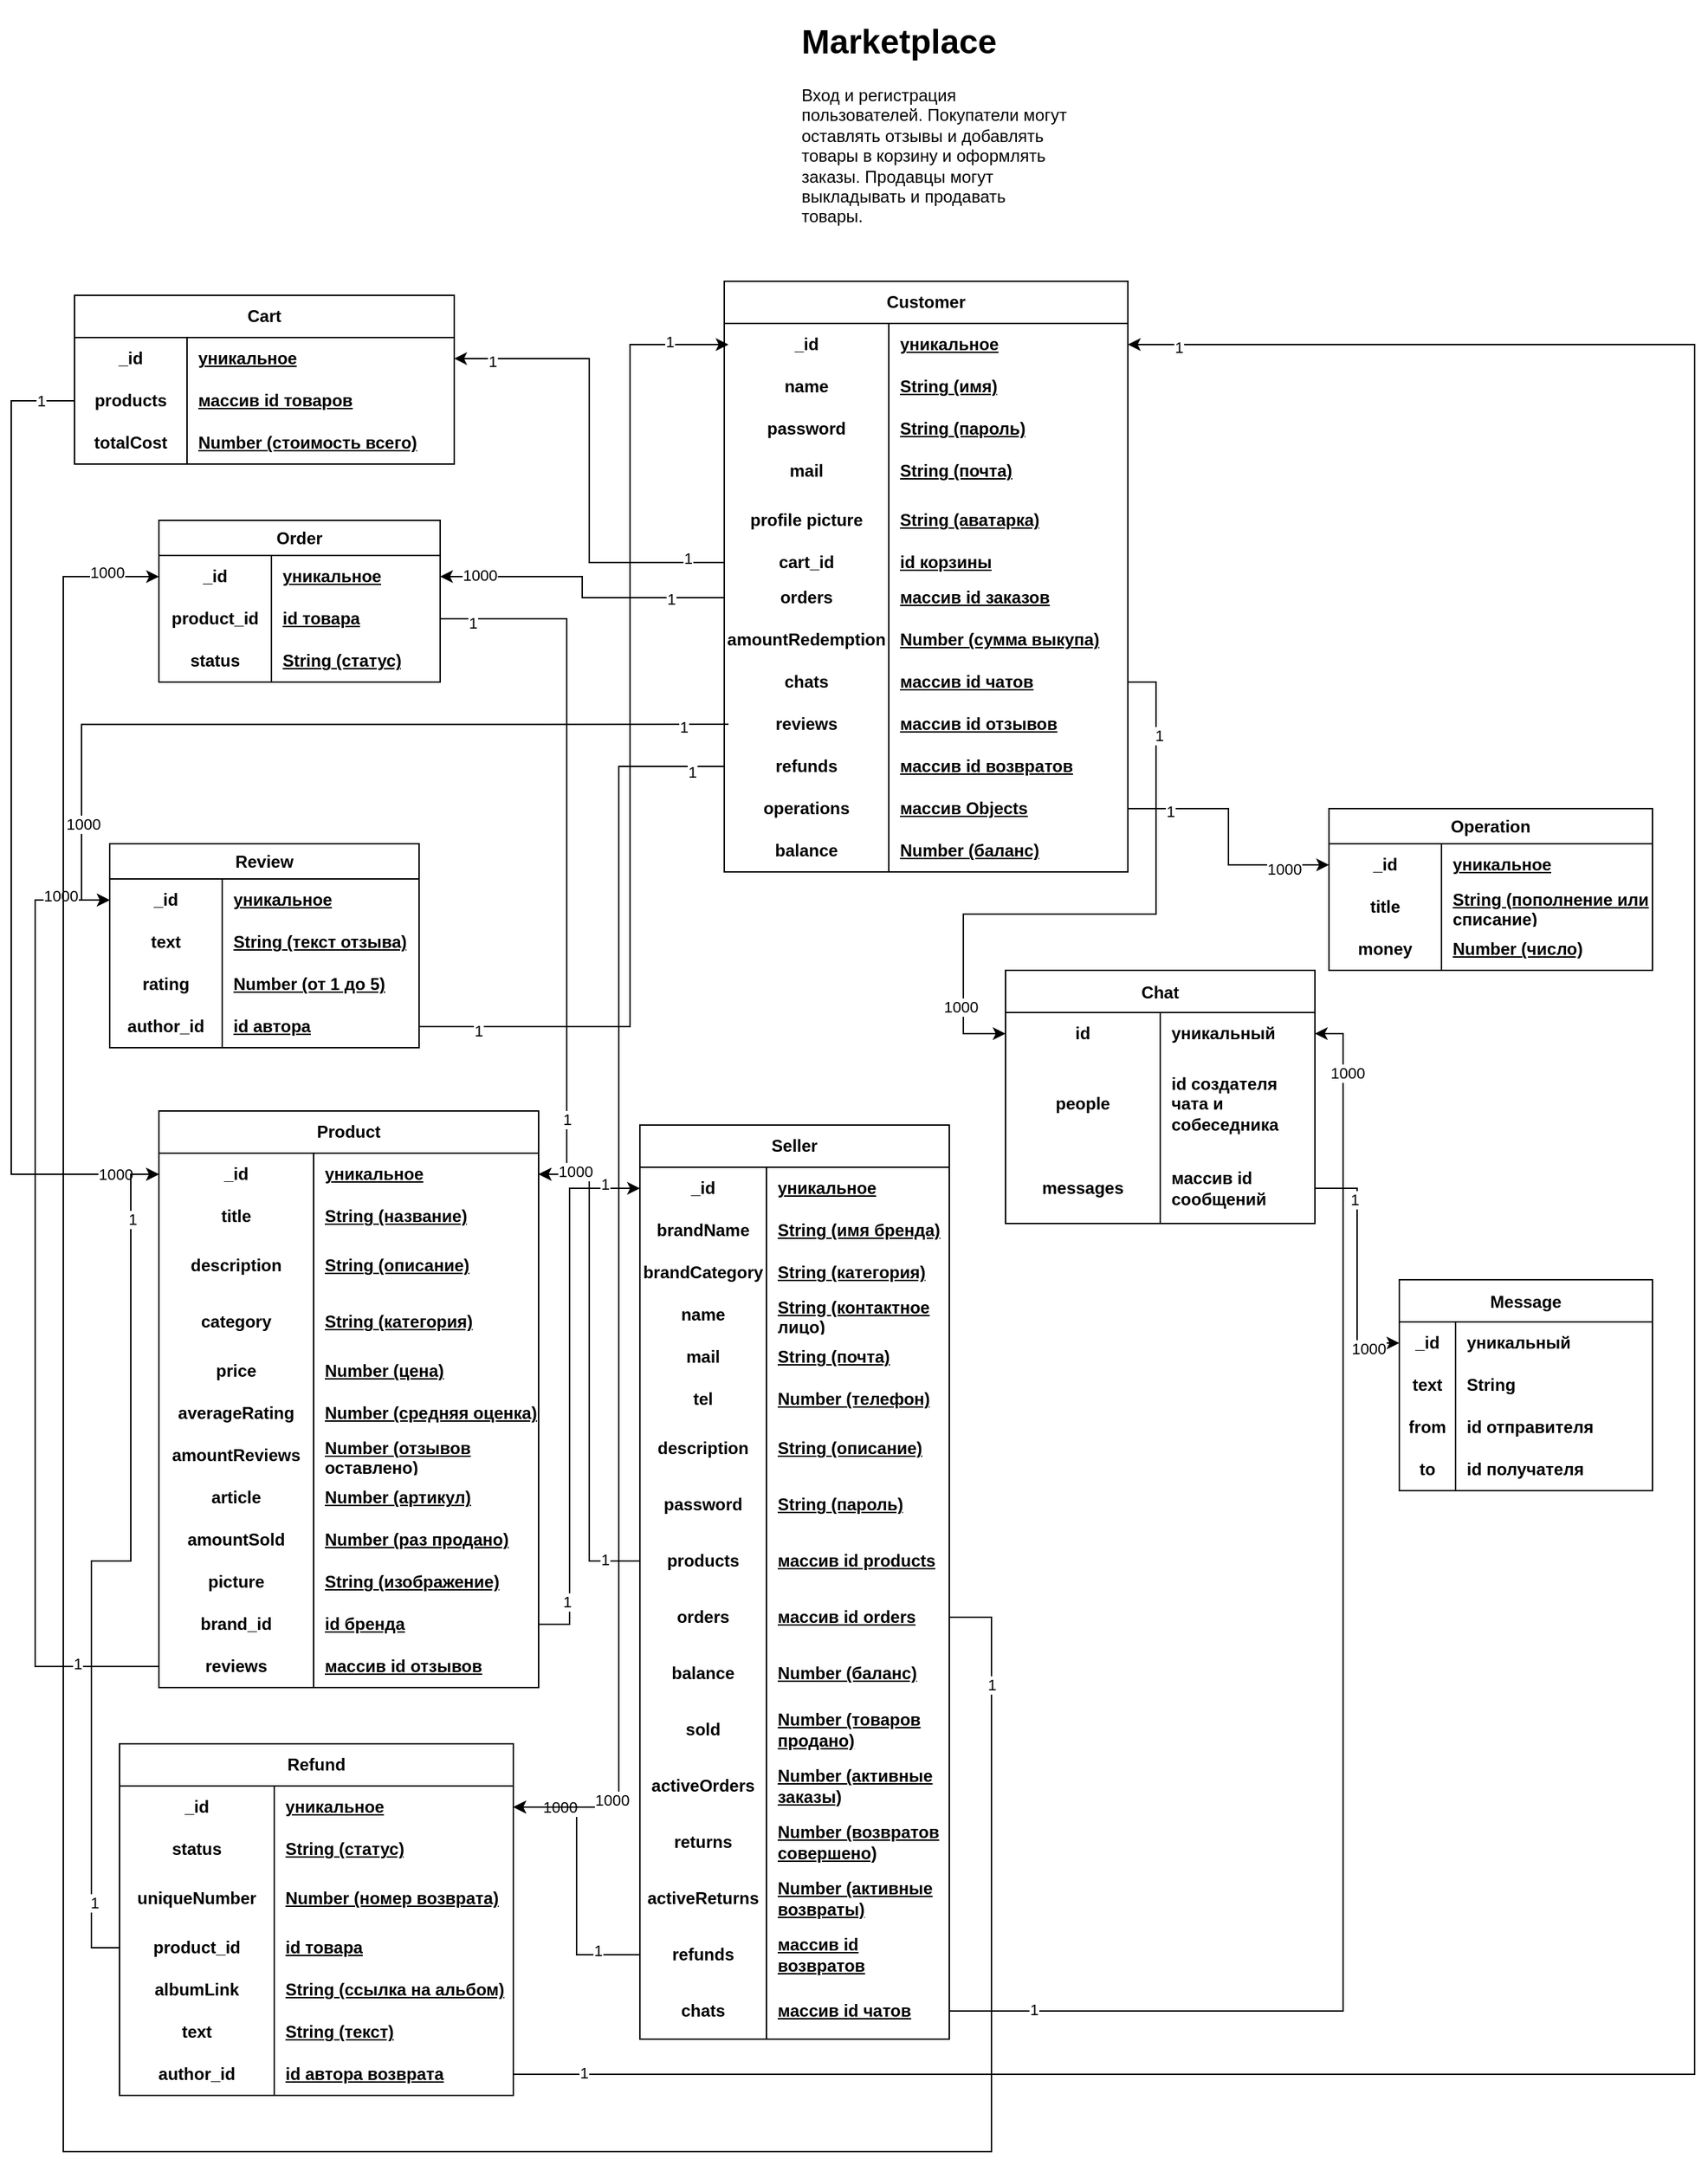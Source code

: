 <mxfile version="21.6.3" type="device">
  <diagram id="R2lEEEUBdFMjLlhIrx00" name="Page-1">
    <mxGraphModel dx="1221" dy="658" grid="1" gridSize="10" guides="1" tooltips="1" connect="1" arrows="1" fold="1" page="1" pageScale="1" pageWidth="850" pageHeight="1100" math="0" shadow="0" extFonts="Permanent Marker^https://fonts.googleapis.com/css?family=Permanent+Marker">
      <root>
        <mxCell id="0" />
        <mxCell id="1" parent="0" />
        <mxCell id="o9NhAd0gDGwiWOiefBc3-77" value="&lt;h1&gt;Marketplace&lt;/h1&gt;&lt;p&gt;Вход и регистрация пользователей. Покупатели могут оставлять отзывы и добавлять товары в корзину и оформлять заказы. Продавцы могут выкладывать и продавать товары.&lt;/p&gt;" style="text;html=1;strokeColor=none;fillColor=none;spacing=5;spacingTop=-20;whiteSpace=wrap;overflow=hidden;rounded=0;" parent="1" vertex="1">
          <mxGeometry x="730" y="30" width="200" height="160" as="geometry" />
        </mxCell>
        <mxCell id="o9NhAd0gDGwiWOiefBc3-78" value="Seller" style="shape=table;startSize=30;container=1;collapsible=1;childLayout=tableLayout;fixedRows=1;rowLines=0;fontStyle=1;align=center;resizeLast=1;html=1;whiteSpace=wrap;" parent="1" vertex="1">
          <mxGeometry x="620" y="820" width="220" height="650" as="geometry" />
        </mxCell>
        <mxCell id="o9NhAd0gDGwiWOiefBc3-79" value="" style="shape=tableRow;horizontal=0;startSize=0;swimlaneHead=0;swimlaneBody=0;fillColor=none;collapsible=0;dropTarget=0;points=[[0,0.5],[1,0.5]];portConstraint=eastwest;top=0;left=0;right=0;bottom=0;html=1;" parent="o9NhAd0gDGwiWOiefBc3-78" vertex="1">
          <mxGeometry y="30" width="220" height="30" as="geometry" />
        </mxCell>
        <mxCell id="o9NhAd0gDGwiWOiefBc3-80" value="_id" style="shape=partialRectangle;connectable=0;fillColor=none;top=0;left=0;bottom=0;right=0;fontStyle=1;overflow=hidden;html=1;whiteSpace=wrap;" parent="o9NhAd0gDGwiWOiefBc3-79" vertex="1">
          <mxGeometry width="90" height="30" as="geometry">
            <mxRectangle width="90" height="30" as="alternateBounds" />
          </mxGeometry>
        </mxCell>
        <mxCell id="o9NhAd0gDGwiWOiefBc3-81" value="уникальное" style="shape=partialRectangle;connectable=0;fillColor=none;top=0;left=0;bottom=0;right=0;align=left;spacingLeft=6;fontStyle=5;overflow=hidden;html=1;whiteSpace=wrap;" parent="o9NhAd0gDGwiWOiefBc3-79" vertex="1">
          <mxGeometry x="90" width="130" height="30" as="geometry">
            <mxRectangle width="130" height="30" as="alternateBounds" />
          </mxGeometry>
        </mxCell>
        <mxCell id="o9NhAd0gDGwiWOiefBc3-82" style="shape=tableRow;horizontal=0;startSize=0;swimlaneHead=0;swimlaneBody=0;fillColor=none;collapsible=0;dropTarget=0;points=[[0,0.5],[1,0.5]];portConstraint=eastwest;top=0;left=0;right=0;bottom=0;html=1;" parent="o9NhAd0gDGwiWOiefBc3-78" vertex="1">
          <mxGeometry y="60" width="220" height="30" as="geometry" />
        </mxCell>
        <mxCell id="o9NhAd0gDGwiWOiefBc3-83" value="brandName" style="shape=partialRectangle;connectable=0;fillColor=none;top=0;left=0;bottom=0;right=0;fontStyle=1;overflow=hidden;html=1;whiteSpace=wrap;" parent="o9NhAd0gDGwiWOiefBc3-82" vertex="1">
          <mxGeometry width="90" height="30" as="geometry">
            <mxRectangle width="90" height="30" as="alternateBounds" />
          </mxGeometry>
        </mxCell>
        <mxCell id="o9NhAd0gDGwiWOiefBc3-84" value="String (имя бренда)" style="shape=partialRectangle;connectable=0;fillColor=none;top=0;left=0;bottom=0;right=0;align=left;spacingLeft=6;fontStyle=5;overflow=hidden;html=1;whiteSpace=wrap;" parent="o9NhAd0gDGwiWOiefBc3-82" vertex="1">
          <mxGeometry x="90" width="130" height="30" as="geometry">
            <mxRectangle width="130" height="30" as="alternateBounds" />
          </mxGeometry>
        </mxCell>
        <mxCell id="o9NhAd0gDGwiWOiefBc3-85" style="shape=tableRow;horizontal=0;startSize=0;swimlaneHead=0;swimlaneBody=0;fillColor=none;collapsible=0;dropTarget=0;points=[[0,0.5],[1,0.5]];portConstraint=eastwest;top=0;left=0;right=0;bottom=0;html=1;" parent="o9NhAd0gDGwiWOiefBc3-78" vertex="1">
          <mxGeometry y="90" width="220" height="30" as="geometry" />
        </mxCell>
        <mxCell id="o9NhAd0gDGwiWOiefBc3-86" value="brandCategory" style="shape=partialRectangle;connectable=0;fillColor=none;top=0;left=0;bottom=0;right=0;fontStyle=1;overflow=hidden;html=1;whiteSpace=wrap;" parent="o9NhAd0gDGwiWOiefBc3-85" vertex="1">
          <mxGeometry width="90" height="30" as="geometry">
            <mxRectangle width="90" height="30" as="alternateBounds" />
          </mxGeometry>
        </mxCell>
        <mxCell id="o9NhAd0gDGwiWOiefBc3-87" value="String (категория)" style="shape=partialRectangle;connectable=0;fillColor=none;top=0;left=0;bottom=0;right=0;align=left;spacingLeft=6;fontStyle=5;overflow=hidden;html=1;whiteSpace=wrap;" parent="o9NhAd0gDGwiWOiefBc3-85" vertex="1">
          <mxGeometry x="90" width="130" height="30" as="geometry">
            <mxRectangle width="130" height="30" as="alternateBounds" />
          </mxGeometry>
        </mxCell>
        <mxCell id="o9NhAd0gDGwiWOiefBc3-88" style="shape=tableRow;horizontal=0;startSize=0;swimlaneHead=0;swimlaneBody=0;fillColor=none;collapsible=0;dropTarget=0;points=[[0,0.5],[1,0.5]];portConstraint=eastwest;top=0;left=0;right=0;bottom=0;html=1;" parent="o9NhAd0gDGwiWOiefBc3-78" vertex="1">
          <mxGeometry y="120" width="220" height="30" as="geometry" />
        </mxCell>
        <mxCell id="o9NhAd0gDGwiWOiefBc3-89" value="name" style="shape=partialRectangle;connectable=0;fillColor=none;top=0;left=0;bottom=0;right=0;fontStyle=1;overflow=hidden;html=1;whiteSpace=wrap;" parent="o9NhAd0gDGwiWOiefBc3-88" vertex="1">
          <mxGeometry width="90" height="30" as="geometry">
            <mxRectangle width="90" height="30" as="alternateBounds" />
          </mxGeometry>
        </mxCell>
        <mxCell id="o9NhAd0gDGwiWOiefBc3-90" value="String (контактное лицо)" style="shape=partialRectangle;connectable=0;fillColor=none;top=0;left=0;bottom=0;right=0;align=left;spacingLeft=6;fontStyle=5;overflow=hidden;html=1;whiteSpace=wrap;" parent="o9NhAd0gDGwiWOiefBc3-88" vertex="1">
          <mxGeometry x="90" width="130" height="30" as="geometry">
            <mxRectangle width="130" height="30" as="alternateBounds" />
          </mxGeometry>
        </mxCell>
        <mxCell id="o9NhAd0gDGwiWOiefBc3-91" style="shape=tableRow;horizontal=0;startSize=0;swimlaneHead=0;swimlaneBody=0;fillColor=none;collapsible=0;dropTarget=0;points=[[0,0.5],[1,0.5]];portConstraint=eastwest;top=0;left=0;right=0;bottom=0;html=1;" parent="o9NhAd0gDGwiWOiefBc3-78" vertex="1">
          <mxGeometry y="150" width="220" height="30" as="geometry" />
        </mxCell>
        <mxCell id="o9NhAd0gDGwiWOiefBc3-92" value="mail" style="shape=partialRectangle;connectable=0;fillColor=none;top=0;left=0;bottom=0;right=0;fontStyle=1;overflow=hidden;html=1;whiteSpace=wrap;" parent="o9NhAd0gDGwiWOiefBc3-91" vertex="1">
          <mxGeometry width="90" height="30" as="geometry">
            <mxRectangle width="90" height="30" as="alternateBounds" />
          </mxGeometry>
        </mxCell>
        <mxCell id="o9NhAd0gDGwiWOiefBc3-93" value="String (почта)" style="shape=partialRectangle;connectable=0;fillColor=none;top=0;left=0;bottom=0;right=0;align=left;spacingLeft=6;fontStyle=5;overflow=hidden;html=1;whiteSpace=wrap;" parent="o9NhAd0gDGwiWOiefBc3-91" vertex="1">
          <mxGeometry x="90" width="130" height="30" as="geometry">
            <mxRectangle width="130" height="30" as="alternateBounds" />
          </mxGeometry>
        </mxCell>
        <mxCell id="o9NhAd0gDGwiWOiefBc3-94" style="shape=tableRow;horizontal=0;startSize=0;swimlaneHead=0;swimlaneBody=0;fillColor=none;collapsible=0;dropTarget=0;points=[[0,0.5],[1,0.5]];portConstraint=eastwest;top=0;left=0;right=0;bottom=0;html=1;" parent="o9NhAd0gDGwiWOiefBc3-78" vertex="1">
          <mxGeometry y="180" width="220" height="30" as="geometry" />
        </mxCell>
        <mxCell id="o9NhAd0gDGwiWOiefBc3-95" value="tel" style="shape=partialRectangle;connectable=0;fillColor=none;top=0;left=0;bottom=0;right=0;fontStyle=1;overflow=hidden;html=1;whiteSpace=wrap;" parent="o9NhAd0gDGwiWOiefBc3-94" vertex="1">
          <mxGeometry width="90" height="30" as="geometry">
            <mxRectangle width="90" height="30" as="alternateBounds" />
          </mxGeometry>
        </mxCell>
        <mxCell id="o9NhAd0gDGwiWOiefBc3-96" value="Number (телефон)" style="shape=partialRectangle;connectable=0;fillColor=none;top=0;left=0;bottom=0;right=0;align=left;spacingLeft=6;fontStyle=5;overflow=hidden;html=1;whiteSpace=wrap;" parent="o9NhAd0gDGwiWOiefBc3-94" vertex="1">
          <mxGeometry x="90" width="130" height="30" as="geometry">
            <mxRectangle width="130" height="30" as="alternateBounds" />
          </mxGeometry>
        </mxCell>
        <mxCell id="o9NhAd0gDGwiWOiefBc3-97" style="shape=tableRow;horizontal=0;startSize=0;swimlaneHead=0;swimlaneBody=0;fillColor=none;collapsible=0;dropTarget=0;points=[[0,0.5],[1,0.5]];portConstraint=eastwest;top=0;left=0;right=0;bottom=0;html=1;" parent="o9NhAd0gDGwiWOiefBc3-78" vertex="1">
          <mxGeometry y="210" width="220" height="40" as="geometry" />
        </mxCell>
        <mxCell id="o9NhAd0gDGwiWOiefBc3-98" value="description" style="shape=partialRectangle;connectable=0;fillColor=none;top=0;left=0;bottom=0;right=0;fontStyle=1;overflow=hidden;html=1;whiteSpace=wrap;" parent="o9NhAd0gDGwiWOiefBc3-97" vertex="1">
          <mxGeometry width="90" height="40" as="geometry">
            <mxRectangle width="90" height="40" as="alternateBounds" />
          </mxGeometry>
        </mxCell>
        <mxCell id="o9NhAd0gDGwiWOiefBc3-99" value="String (описание)" style="shape=partialRectangle;connectable=0;fillColor=none;top=0;left=0;bottom=0;right=0;align=left;spacingLeft=6;fontStyle=5;overflow=hidden;html=1;whiteSpace=wrap;" parent="o9NhAd0gDGwiWOiefBc3-97" vertex="1">
          <mxGeometry x="90" width="130" height="40" as="geometry">
            <mxRectangle width="130" height="40" as="alternateBounds" />
          </mxGeometry>
        </mxCell>
        <mxCell id="o9NhAd0gDGwiWOiefBc3-214" style="shape=tableRow;horizontal=0;startSize=0;swimlaneHead=0;swimlaneBody=0;fillColor=none;collapsible=0;dropTarget=0;points=[[0,0.5],[1,0.5]];portConstraint=eastwest;top=0;left=0;right=0;bottom=0;html=1;" parent="o9NhAd0gDGwiWOiefBc3-78" vertex="1">
          <mxGeometry y="250" width="220" height="40" as="geometry" />
        </mxCell>
        <mxCell id="o9NhAd0gDGwiWOiefBc3-215" value="password" style="shape=partialRectangle;connectable=0;fillColor=none;top=0;left=0;bottom=0;right=0;fontStyle=1;overflow=hidden;html=1;whiteSpace=wrap;" parent="o9NhAd0gDGwiWOiefBc3-214" vertex="1">
          <mxGeometry width="90" height="40" as="geometry">
            <mxRectangle width="90" height="40" as="alternateBounds" />
          </mxGeometry>
        </mxCell>
        <mxCell id="o9NhAd0gDGwiWOiefBc3-216" value="String (пароль)" style="shape=partialRectangle;connectable=0;fillColor=none;top=0;left=0;bottom=0;right=0;align=left;spacingLeft=6;fontStyle=5;overflow=hidden;html=1;whiteSpace=wrap;" parent="o9NhAd0gDGwiWOiefBc3-214" vertex="1">
          <mxGeometry x="90" width="130" height="40" as="geometry">
            <mxRectangle width="130" height="40" as="alternateBounds" />
          </mxGeometry>
        </mxCell>
        <mxCell id="o9NhAd0gDGwiWOiefBc3-217" style="shape=tableRow;horizontal=0;startSize=0;swimlaneHead=0;swimlaneBody=0;fillColor=none;collapsible=0;dropTarget=0;points=[[0,0.5],[1,0.5]];portConstraint=eastwest;top=0;left=0;right=0;bottom=0;html=1;" parent="o9NhAd0gDGwiWOiefBc3-78" vertex="1">
          <mxGeometry y="290" width="220" height="40" as="geometry" />
        </mxCell>
        <mxCell id="o9NhAd0gDGwiWOiefBc3-218" value="products" style="shape=partialRectangle;connectable=0;fillColor=none;top=0;left=0;bottom=0;right=0;fontStyle=1;overflow=hidden;html=1;whiteSpace=wrap;" parent="o9NhAd0gDGwiWOiefBc3-217" vertex="1">
          <mxGeometry width="90" height="40" as="geometry">
            <mxRectangle width="90" height="40" as="alternateBounds" />
          </mxGeometry>
        </mxCell>
        <mxCell id="o9NhAd0gDGwiWOiefBc3-219" value="массив id products" style="shape=partialRectangle;connectable=0;fillColor=none;top=0;left=0;bottom=0;right=0;align=left;spacingLeft=6;fontStyle=5;overflow=hidden;html=1;whiteSpace=wrap;" parent="o9NhAd0gDGwiWOiefBc3-217" vertex="1">
          <mxGeometry x="90" width="130" height="40" as="geometry">
            <mxRectangle width="130" height="40" as="alternateBounds" />
          </mxGeometry>
        </mxCell>
        <mxCell id="o9NhAd0gDGwiWOiefBc3-223" style="shape=tableRow;horizontal=0;startSize=0;swimlaneHead=0;swimlaneBody=0;fillColor=none;collapsible=0;dropTarget=0;points=[[0,0.5],[1,0.5]];portConstraint=eastwest;top=0;left=0;right=0;bottom=0;html=1;" parent="o9NhAd0gDGwiWOiefBc3-78" vertex="1">
          <mxGeometry y="330" width="220" height="40" as="geometry" />
        </mxCell>
        <mxCell id="o9NhAd0gDGwiWOiefBc3-224" value="orders" style="shape=partialRectangle;connectable=0;fillColor=none;top=0;left=0;bottom=0;right=0;fontStyle=1;overflow=hidden;html=1;whiteSpace=wrap;" parent="o9NhAd0gDGwiWOiefBc3-223" vertex="1">
          <mxGeometry width="90" height="40" as="geometry">
            <mxRectangle width="90" height="40" as="alternateBounds" />
          </mxGeometry>
        </mxCell>
        <mxCell id="o9NhAd0gDGwiWOiefBc3-225" value="массив id orders" style="shape=partialRectangle;connectable=0;fillColor=none;top=0;left=0;bottom=0;right=0;align=left;spacingLeft=6;fontStyle=5;overflow=hidden;html=1;whiteSpace=wrap;" parent="o9NhAd0gDGwiWOiefBc3-223" vertex="1">
          <mxGeometry x="90" width="130" height="40" as="geometry">
            <mxRectangle width="130" height="40" as="alternateBounds" />
          </mxGeometry>
        </mxCell>
        <mxCell id="OVzTYy_qS3FdMnzK5xkQ-1" style="shape=tableRow;horizontal=0;startSize=0;swimlaneHead=0;swimlaneBody=0;fillColor=none;collapsible=0;dropTarget=0;points=[[0,0.5],[1,0.5]];portConstraint=eastwest;top=0;left=0;right=0;bottom=0;html=1;" parent="o9NhAd0gDGwiWOiefBc3-78" vertex="1">
          <mxGeometry y="370" width="220" height="40" as="geometry" />
        </mxCell>
        <mxCell id="OVzTYy_qS3FdMnzK5xkQ-2" value="balance" style="shape=partialRectangle;connectable=0;fillColor=none;top=0;left=0;bottom=0;right=0;fontStyle=1;overflow=hidden;html=1;whiteSpace=wrap;" parent="OVzTYy_qS3FdMnzK5xkQ-1" vertex="1">
          <mxGeometry width="90" height="40" as="geometry">
            <mxRectangle width="90" height="40" as="alternateBounds" />
          </mxGeometry>
        </mxCell>
        <mxCell id="OVzTYy_qS3FdMnzK5xkQ-3" value="Number (баланс)" style="shape=partialRectangle;connectable=0;fillColor=none;top=0;left=0;bottom=0;right=0;align=left;spacingLeft=6;fontStyle=5;overflow=hidden;html=1;whiteSpace=wrap;" parent="OVzTYy_qS3FdMnzK5xkQ-1" vertex="1">
          <mxGeometry x="90" width="130" height="40" as="geometry">
            <mxRectangle width="130" height="40" as="alternateBounds" />
          </mxGeometry>
        </mxCell>
        <mxCell id="OVzTYy_qS3FdMnzK5xkQ-4" style="shape=tableRow;horizontal=0;startSize=0;swimlaneHead=0;swimlaneBody=0;fillColor=none;collapsible=0;dropTarget=0;points=[[0,0.5],[1,0.5]];portConstraint=eastwest;top=0;left=0;right=0;bottom=0;html=1;" parent="o9NhAd0gDGwiWOiefBc3-78" vertex="1">
          <mxGeometry y="410" width="220" height="40" as="geometry" />
        </mxCell>
        <mxCell id="OVzTYy_qS3FdMnzK5xkQ-5" value="sold" style="shape=partialRectangle;connectable=0;fillColor=none;top=0;left=0;bottom=0;right=0;fontStyle=1;overflow=hidden;html=1;whiteSpace=wrap;" parent="OVzTYy_qS3FdMnzK5xkQ-4" vertex="1">
          <mxGeometry width="90" height="40" as="geometry">
            <mxRectangle width="90" height="40" as="alternateBounds" />
          </mxGeometry>
        </mxCell>
        <mxCell id="OVzTYy_qS3FdMnzK5xkQ-6" value="Number (товаров продано)" style="shape=partialRectangle;connectable=0;fillColor=none;top=0;left=0;bottom=0;right=0;align=left;spacingLeft=6;fontStyle=5;overflow=hidden;html=1;whiteSpace=wrap;" parent="OVzTYy_qS3FdMnzK5xkQ-4" vertex="1">
          <mxGeometry x="90" width="130" height="40" as="geometry">
            <mxRectangle width="130" height="40" as="alternateBounds" />
          </mxGeometry>
        </mxCell>
        <mxCell id="OVzTYy_qS3FdMnzK5xkQ-7" style="shape=tableRow;horizontal=0;startSize=0;swimlaneHead=0;swimlaneBody=0;fillColor=none;collapsible=0;dropTarget=0;points=[[0,0.5],[1,0.5]];portConstraint=eastwest;top=0;left=0;right=0;bottom=0;html=1;" parent="o9NhAd0gDGwiWOiefBc3-78" vertex="1">
          <mxGeometry y="450" width="220" height="40" as="geometry" />
        </mxCell>
        <mxCell id="OVzTYy_qS3FdMnzK5xkQ-8" value="activeOrders" style="shape=partialRectangle;connectable=0;fillColor=none;top=0;left=0;bottom=0;right=0;fontStyle=1;overflow=hidden;html=1;whiteSpace=wrap;" parent="OVzTYy_qS3FdMnzK5xkQ-7" vertex="1">
          <mxGeometry width="90" height="40" as="geometry">
            <mxRectangle width="90" height="40" as="alternateBounds" />
          </mxGeometry>
        </mxCell>
        <mxCell id="OVzTYy_qS3FdMnzK5xkQ-9" value="Number (активные заказы)" style="shape=partialRectangle;connectable=0;fillColor=none;top=0;left=0;bottom=0;right=0;align=left;spacingLeft=6;fontStyle=5;overflow=hidden;html=1;whiteSpace=wrap;" parent="OVzTYy_qS3FdMnzK5xkQ-7" vertex="1">
          <mxGeometry x="90" width="130" height="40" as="geometry">
            <mxRectangle width="130" height="40" as="alternateBounds" />
          </mxGeometry>
        </mxCell>
        <mxCell id="OVzTYy_qS3FdMnzK5xkQ-10" style="shape=tableRow;horizontal=0;startSize=0;swimlaneHead=0;swimlaneBody=0;fillColor=none;collapsible=0;dropTarget=0;points=[[0,0.5],[1,0.5]];portConstraint=eastwest;top=0;left=0;right=0;bottom=0;html=1;" parent="o9NhAd0gDGwiWOiefBc3-78" vertex="1">
          <mxGeometry y="490" width="220" height="40" as="geometry" />
        </mxCell>
        <mxCell id="OVzTYy_qS3FdMnzK5xkQ-11" value="returns" style="shape=partialRectangle;connectable=0;fillColor=none;top=0;left=0;bottom=0;right=0;fontStyle=1;overflow=hidden;html=1;whiteSpace=wrap;" parent="OVzTYy_qS3FdMnzK5xkQ-10" vertex="1">
          <mxGeometry width="90" height="40" as="geometry">
            <mxRectangle width="90" height="40" as="alternateBounds" />
          </mxGeometry>
        </mxCell>
        <mxCell id="OVzTYy_qS3FdMnzK5xkQ-12" value="Number (возвратов совершено)" style="shape=partialRectangle;connectable=0;fillColor=none;top=0;left=0;bottom=0;right=0;align=left;spacingLeft=6;fontStyle=5;overflow=hidden;html=1;whiteSpace=wrap;" parent="OVzTYy_qS3FdMnzK5xkQ-10" vertex="1">
          <mxGeometry x="90" width="130" height="40" as="geometry">
            <mxRectangle width="130" height="40" as="alternateBounds" />
          </mxGeometry>
        </mxCell>
        <mxCell id="OVzTYy_qS3FdMnzK5xkQ-13" style="shape=tableRow;horizontal=0;startSize=0;swimlaneHead=0;swimlaneBody=0;fillColor=none;collapsible=0;dropTarget=0;points=[[0,0.5],[1,0.5]];portConstraint=eastwest;top=0;left=0;right=0;bottom=0;html=1;" parent="o9NhAd0gDGwiWOiefBc3-78" vertex="1">
          <mxGeometry y="530" width="220" height="40" as="geometry" />
        </mxCell>
        <mxCell id="OVzTYy_qS3FdMnzK5xkQ-14" value="activeReturns" style="shape=partialRectangle;connectable=0;fillColor=none;top=0;left=0;bottom=0;right=0;fontStyle=1;overflow=hidden;html=1;whiteSpace=wrap;" parent="OVzTYy_qS3FdMnzK5xkQ-13" vertex="1">
          <mxGeometry width="90" height="40" as="geometry">
            <mxRectangle width="90" height="40" as="alternateBounds" />
          </mxGeometry>
        </mxCell>
        <mxCell id="OVzTYy_qS3FdMnzK5xkQ-15" value="Number (активные возвраты)" style="shape=partialRectangle;connectable=0;fillColor=none;top=0;left=0;bottom=0;right=0;align=left;spacingLeft=6;fontStyle=5;overflow=hidden;html=1;whiteSpace=wrap;" parent="OVzTYy_qS3FdMnzK5xkQ-13" vertex="1">
          <mxGeometry x="90" width="130" height="40" as="geometry">
            <mxRectangle width="130" height="40" as="alternateBounds" />
          </mxGeometry>
        </mxCell>
        <mxCell id="OVzTYy_qS3FdMnzK5xkQ-16" style="shape=tableRow;horizontal=0;startSize=0;swimlaneHead=0;swimlaneBody=0;fillColor=none;collapsible=0;dropTarget=0;points=[[0,0.5],[1,0.5]];portConstraint=eastwest;top=0;left=0;right=0;bottom=0;html=1;" parent="o9NhAd0gDGwiWOiefBc3-78" vertex="1">
          <mxGeometry y="570" width="220" height="40" as="geometry" />
        </mxCell>
        <mxCell id="OVzTYy_qS3FdMnzK5xkQ-17" value="refunds" style="shape=partialRectangle;connectable=0;fillColor=none;top=0;left=0;bottom=0;right=0;fontStyle=1;overflow=hidden;html=1;whiteSpace=wrap;" parent="OVzTYy_qS3FdMnzK5xkQ-16" vertex="1">
          <mxGeometry width="90" height="40" as="geometry">
            <mxRectangle width="90" height="40" as="alternateBounds" />
          </mxGeometry>
        </mxCell>
        <mxCell id="OVzTYy_qS3FdMnzK5xkQ-18" value="массив id возвратов" style="shape=partialRectangle;connectable=0;fillColor=none;top=0;left=0;bottom=0;right=0;align=left;spacingLeft=6;fontStyle=5;overflow=hidden;html=1;whiteSpace=wrap;" parent="OVzTYy_qS3FdMnzK5xkQ-16" vertex="1">
          <mxGeometry x="90" width="130" height="40" as="geometry">
            <mxRectangle width="130" height="40" as="alternateBounds" />
          </mxGeometry>
        </mxCell>
        <mxCell id="OVzTYy_qS3FdMnzK5xkQ-19" style="shape=tableRow;horizontal=0;startSize=0;swimlaneHead=0;swimlaneBody=0;fillColor=none;collapsible=0;dropTarget=0;points=[[0,0.5],[1,0.5]];portConstraint=eastwest;top=0;left=0;right=0;bottom=0;html=1;" parent="o9NhAd0gDGwiWOiefBc3-78" vertex="1">
          <mxGeometry y="610" width="220" height="40" as="geometry" />
        </mxCell>
        <mxCell id="OVzTYy_qS3FdMnzK5xkQ-20" value="chats" style="shape=partialRectangle;connectable=0;fillColor=none;top=0;left=0;bottom=0;right=0;fontStyle=1;overflow=hidden;html=1;whiteSpace=wrap;" parent="OVzTYy_qS3FdMnzK5xkQ-19" vertex="1">
          <mxGeometry width="90" height="40" as="geometry">
            <mxRectangle width="90" height="40" as="alternateBounds" />
          </mxGeometry>
        </mxCell>
        <mxCell id="OVzTYy_qS3FdMnzK5xkQ-21" value="массив id чатов" style="shape=partialRectangle;connectable=0;fillColor=none;top=0;left=0;bottom=0;right=0;align=left;spacingLeft=6;fontStyle=5;overflow=hidden;html=1;whiteSpace=wrap;" parent="OVzTYy_qS3FdMnzK5xkQ-19" vertex="1">
          <mxGeometry x="90" width="130" height="40" as="geometry">
            <mxRectangle width="130" height="40" as="alternateBounds" />
          </mxGeometry>
        </mxCell>
        <mxCell id="o9NhAd0gDGwiWOiefBc3-100" value="Review" style="shape=table;startSize=25;container=1;collapsible=1;childLayout=tableLayout;fixedRows=1;rowLines=0;fontStyle=1;align=center;resizeLast=1;html=1;whiteSpace=wrap;" parent="1" vertex="1">
          <mxGeometry x="243" y="620" width="220" height="145" as="geometry">
            <mxRectangle x="70" y="870" width="100" height="30" as="alternateBounds" />
          </mxGeometry>
        </mxCell>
        <mxCell id="o9NhAd0gDGwiWOiefBc3-101" style="shape=tableRow;horizontal=0;startSize=0;swimlaneHead=0;swimlaneBody=0;fillColor=none;collapsible=0;dropTarget=0;points=[[0,0.5],[1,0.5]];portConstraint=eastwest;top=0;left=0;right=0;bottom=0;html=1;" parent="o9NhAd0gDGwiWOiefBc3-100" vertex="1">
          <mxGeometry y="25" width="220" height="30" as="geometry" />
        </mxCell>
        <mxCell id="o9NhAd0gDGwiWOiefBc3-102" value="_id" style="shape=partialRectangle;connectable=0;fillColor=none;top=0;left=0;bottom=0;right=0;fontStyle=1;overflow=hidden;html=1;whiteSpace=wrap;" parent="o9NhAd0gDGwiWOiefBc3-101" vertex="1">
          <mxGeometry width="80" height="30" as="geometry">
            <mxRectangle width="80" height="30" as="alternateBounds" />
          </mxGeometry>
        </mxCell>
        <mxCell id="o9NhAd0gDGwiWOiefBc3-103" value="уникальное" style="shape=partialRectangle;connectable=0;fillColor=none;top=0;left=0;bottom=0;right=0;align=left;spacingLeft=6;fontStyle=5;overflow=hidden;html=1;whiteSpace=wrap;" parent="o9NhAd0gDGwiWOiefBc3-101" vertex="1">
          <mxGeometry x="80" width="140" height="30" as="geometry">
            <mxRectangle width="140" height="30" as="alternateBounds" />
          </mxGeometry>
        </mxCell>
        <mxCell id="o9NhAd0gDGwiWOiefBc3-104" value="" style="shape=tableRow;horizontal=0;startSize=0;swimlaneHead=0;swimlaneBody=0;fillColor=none;collapsible=0;dropTarget=0;points=[[0,0.5],[1,0.5]];portConstraint=eastwest;top=0;left=0;right=0;bottom=0;html=1;" parent="o9NhAd0gDGwiWOiefBc3-100" vertex="1">
          <mxGeometry y="55" width="220" height="30" as="geometry" />
        </mxCell>
        <mxCell id="o9NhAd0gDGwiWOiefBc3-105" value="text" style="shape=partialRectangle;connectable=0;fillColor=none;top=0;left=0;bottom=0;right=0;fontStyle=1;overflow=hidden;html=1;whiteSpace=wrap;" parent="o9NhAd0gDGwiWOiefBc3-104" vertex="1">
          <mxGeometry width="80" height="30" as="geometry">
            <mxRectangle width="80" height="30" as="alternateBounds" />
          </mxGeometry>
        </mxCell>
        <mxCell id="o9NhAd0gDGwiWOiefBc3-106" value="String (текст отзыва)" style="shape=partialRectangle;connectable=0;fillColor=none;top=0;left=0;bottom=0;right=0;align=left;spacingLeft=6;fontStyle=5;overflow=hidden;html=1;whiteSpace=wrap;" parent="o9NhAd0gDGwiWOiefBc3-104" vertex="1">
          <mxGeometry x="80" width="140" height="30" as="geometry">
            <mxRectangle width="140" height="30" as="alternateBounds" />
          </mxGeometry>
        </mxCell>
        <mxCell id="o9NhAd0gDGwiWOiefBc3-110" style="shape=tableRow;horizontal=0;startSize=0;swimlaneHead=0;swimlaneBody=0;fillColor=none;collapsible=0;dropTarget=0;points=[[0,0.5],[1,0.5]];portConstraint=eastwest;top=0;left=0;right=0;bottom=0;html=1;" parent="o9NhAd0gDGwiWOiefBc3-100" vertex="1">
          <mxGeometry y="85" width="220" height="30" as="geometry" />
        </mxCell>
        <mxCell id="o9NhAd0gDGwiWOiefBc3-111" value="rating" style="shape=partialRectangle;connectable=0;fillColor=none;top=0;left=0;bottom=0;right=0;fontStyle=1;overflow=hidden;html=1;whiteSpace=wrap;" parent="o9NhAd0gDGwiWOiefBc3-110" vertex="1">
          <mxGeometry width="80" height="30" as="geometry">
            <mxRectangle width="80" height="30" as="alternateBounds" />
          </mxGeometry>
        </mxCell>
        <mxCell id="o9NhAd0gDGwiWOiefBc3-112" value="Number (от 1 до 5)" style="shape=partialRectangle;connectable=0;fillColor=none;top=0;left=0;bottom=0;right=0;align=left;spacingLeft=6;fontStyle=5;overflow=hidden;html=1;whiteSpace=wrap;" parent="o9NhAd0gDGwiWOiefBc3-110" vertex="1">
          <mxGeometry x="80" width="140" height="30" as="geometry">
            <mxRectangle width="140" height="30" as="alternateBounds" />
          </mxGeometry>
        </mxCell>
        <mxCell id="OVzTYy_qS3FdMnzK5xkQ-22" style="shape=tableRow;horizontal=0;startSize=0;swimlaneHead=0;swimlaneBody=0;fillColor=none;collapsible=0;dropTarget=0;points=[[0,0.5],[1,0.5]];portConstraint=eastwest;top=0;left=0;right=0;bottom=0;html=1;" parent="o9NhAd0gDGwiWOiefBc3-100" vertex="1">
          <mxGeometry y="115" width="220" height="30" as="geometry" />
        </mxCell>
        <mxCell id="OVzTYy_qS3FdMnzK5xkQ-23" value="author_id" style="shape=partialRectangle;connectable=0;fillColor=none;top=0;left=0;bottom=0;right=0;fontStyle=1;overflow=hidden;html=1;whiteSpace=wrap;" parent="OVzTYy_qS3FdMnzK5xkQ-22" vertex="1">
          <mxGeometry width="80" height="30" as="geometry">
            <mxRectangle width="80" height="30" as="alternateBounds" />
          </mxGeometry>
        </mxCell>
        <mxCell id="OVzTYy_qS3FdMnzK5xkQ-24" value="id автора" style="shape=partialRectangle;connectable=0;fillColor=none;top=0;left=0;bottom=0;right=0;align=left;spacingLeft=6;fontStyle=5;overflow=hidden;html=1;whiteSpace=wrap;" parent="OVzTYy_qS3FdMnzK5xkQ-22" vertex="1">
          <mxGeometry x="80" width="140" height="30" as="geometry">
            <mxRectangle width="140" height="30" as="alternateBounds" />
          </mxGeometry>
        </mxCell>
        <mxCell id="o9NhAd0gDGwiWOiefBc3-119" value="Product" style="shape=table;startSize=30;container=1;collapsible=1;childLayout=tableLayout;fixedRows=1;rowLines=0;fontStyle=1;align=center;resizeLast=1;html=1;whiteSpace=wrap;" parent="1" vertex="1">
          <mxGeometry x="278" y="810" width="270" height="410" as="geometry" />
        </mxCell>
        <mxCell id="o9NhAd0gDGwiWOiefBc3-120" value="" style="shape=tableRow;horizontal=0;startSize=0;swimlaneHead=0;swimlaneBody=0;fillColor=none;collapsible=0;dropTarget=0;points=[[0,0.5],[1,0.5]];portConstraint=eastwest;top=0;left=0;right=0;bottom=0;html=1;" parent="o9NhAd0gDGwiWOiefBc3-119" vertex="1">
          <mxGeometry y="30" width="270" height="30" as="geometry" />
        </mxCell>
        <mxCell id="o9NhAd0gDGwiWOiefBc3-121" value="_id" style="shape=partialRectangle;connectable=0;fillColor=none;top=0;left=0;bottom=0;right=0;fontStyle=1;overflow=hidden;html=1;whiteSpace=wrap;" parent="o9NhAd0gDGwiWOiefBc3-120" vertex="1">
          <mxGeometry width="110" height="30" as="geometry">
            <mxRectangle width="110" height="30" as="alternateBounds" />
          </mxGeometry>
        </mxCell>
        <mxCell id="o9NhAd0gDGwiWOiefBc3-122" value="уникальное" style="shape=partialRectangle;connectable=0;fillColor=none;top=0;left=0;bottom=0;right=0;align=left;spacingLeft=6;fontStyle=5;overflow=hidden;html=1;whiteSpace=wrap;" parent="o9NhAd0gDGwiWOiefBc3-120" vertex="1">
          <mxGeometry x="110" width="160" height="30" as="geometry">
            <mxRectangle width="160" height="30" as="alternateBounds" />
          </mxGeometry>
        </mxCell>
        <mxCell id="o9NhAd0gDGwiWOiefBc3-123" style="shape=tableRow;horizontal=0;startSize=0;swimlaneHead=0;swimlaneBody=0;fillColor=none;collapsible=0;dropTarget=0;points=[[0,0.5],[1,0.5]];portConstraint=eastwest;top=0;left=0;right=0;bottom=0;html=1;" parent="o9NhAd0gDGwiWOiefBc3-119" vertex="1">
          <mxGeometry y="60" width="270" height="30" as="geometry" />
        </mxCell>
        <mxCell id="o9NhAd0gDGwiWOiefBc3-124" value="title" style="shape=partialRectangle;connectable=0;fillColor=none;top=0;left=0;bottom=0;right=0;fontStyle=1;overflow=hidden;html=1;whiteSpace=wrap;" parent="o9NhAd0gDGwiWOiefBc3-123" vertex="1">
          <mxGeometry width="110" height="30" as="geometry">
            <mxRectangle width="110" height="30" as="alternateBounds" />
          </mxGeometry>
        </mxCell>
        <mxCell id="o9NhAd0gDGwiWOiefBc3-125" value="String (название)" style="shape=partialRectangle;connectable=0;fillColor=none;top=0;left=0;bottom=0;right=0;align=left;spacingLeft=6;fontStyle=5;overflow=hidden;html=1;whiteSpace=wrap;" parent="o9NhAd0gDGwiWOiefBc3-123" vertex="1">
          <mxGeometry x="110" width="160" height="30" as="geometry">
            <mxRectangle width="160" height="30" as="alternateBounds" />
          </mxGeometry>
        </mxCell>
        <mxCell id="o9NhAd0gDGwiWOiefBc3-126" style="shape=tableRow;horizontal=0;startSize=0;swimlaneHead=0;swimlaneBody=0;fillColor=none;collapsible=0;dropTarget=0;points=[[0,0.5],[1,0.5]];portConstraint=eastwest;top=0;left=0;right=0;bottom=0;html=1;" parent="o9NhAd0gDGwiWOiefBc3-119" vertex="1">
          <mxGeometry y="90" width="270" height="40" as="geometry" />
        </mxCell>
        <mxCell id="o9NhAd0gDGwiWOiefBc3-127" value="description" style="shape=partialRectangle;connectable=0;fillColor=none;top=0;left=0;bottom=0;right=0;fontStyle=1;overflow=hidden;html=1;whiteSpace=wrap;" parent="o9NhAd0gDGwiWOiefBc3-126" vertex="1">
          <mxGeometry width="110" height="40" as="geometry">
            <mxRectangle width="110" height="40" as="alternateBounds" />
          </mxGeometry>
        </mxCell>
        <mxCell id="o9NhAd0gDGwiWOiefBc3-128" value="String (описание)" style="shape=partialRectangle;connectable=0;fillColor=none;top=0;left=0;bottom=0;right=0;align=left;spacingLeft=6;fontStyle=5;overflow=hidden;html=1;whiteSpace=wrap;" parent="o9NhAd0gDGwiWOiefBc3-126" vertex="1">
          <mxGeometry x="110" width="160" height="40" as="geometry">
            <mxRectangle width="160" height="40" as="alternateBounds" />
          </mxGeometry>
        </mxCell>
        <mxCell id="o9NhAd0gDGwiWOiefBc3-129" style="shape=tableRow;horizontal=0;startSize=0;swimlaneHead=0;swimlaneBody=0;fillColor=none;collapsible=0;dropTarget=0;points=[[0,0.5],[1,0.5]];portConstraint=eastwest;top=0;left=0;right=0;bottom=0;html=1;" parent="o9NhAd0gDGwiWOiefBc3-119" vertex="1">
          <mxGeometry y="130" width="270" height="40" as="geometry" />
        </mxCell>
        <mxCell id="o9NhAd0gDGwiWOiefBc3-130" value="category" style="shape=partialRectangle;connectable=0;fillColor=none;top=0;left=0;bottom=0;right=0;fontStyle=1;overflow=hidden;html=1;whiteSpace=wrap;" parent="o9NhAd0gDGwiWOiefBc3-129" vertex="1">
          <mxGeometry width="110" height="40" as="geometry">
            <mxRectangle width="110" height="40" as="alternateBounds" />
          </mxGeometry>
        </mxCell>
        <mxCell id="o9NhAd0gDGwiWOiefBc3-131" value="String (категория)" style="shape=partialRectangle;connectable=0;fillColor=none;top=0;left=0;bottom=0;right=0;align=left;spacingLeft=6;fontStyle=5;overflow=hidden;html=1;whiteSpace=wrap;" parent="o9NhAd0gDGwiWOiefBc3-129" vertex="1">
          <mxGeometry x="110" width="160" height="40" as="geometry">
            <mxRectangle width="160" height="40" as="alternateBounds" />
          </mxGeometry>
        </mxCell>
        <mxCell id="o9NhAd0gDGwiWOiefBc3-132" style="shape=tableRow;horizontal=0;startSize=0;swimlaneHead=0;swimlaneBody=0;fillColor=none;collapsible=0;dropTarget=0;points=[[0,0.5],[1,0.5]];portConstraint=eastwest;top=0;left=0;right=0;bottom=0;html=1;" parent="o9NhAd0gDGwiWOiefBc3-119" vertex="1">
          <mxGeometry y="170" width="270" height="30" as="geometry" />
        </mxCell>
        <mxCell id="o9NhAd0gDGwiWOiefBc3-133" value="price" style="shape=partialRectangle;connectable=0;fillColor=none;top=0;left=0;bottom=0;right=0;fontStyle=1;overflow=hidden;html=1;whiteSpace=wrap;" parent="o9NhAd0gDGwiWOiefBc3-132" vertex="1">
          <mxGeometry width="110" height="30" as="geometry">
            <mxRectangle width="110" height="30" as="alternateBounds" />
          </mxGeometry>
        </mxCell>
        <mxCell id="o9NhAd0gDGwiWOiefBc3-134" value="Number (цена)" style="shape=partialRectangle;connectable=0;fillColor=none;top=0;left=0;bottom=0;right=0;align=left;spacingLeft=6;fontStyle=5;overflow=hidden;html=1;whiteSpace=wrap;" parent="o9NhAd0gDGwiWOiefBc3-132" vertex="1">
          <mxGeometry x="110" width="160" height="30" as="geometry">
            <mxRectangle width="160" height="30" as="alternateBounds" />
          </mxGeometry>
        </mxCell>
        <mxCell id="OVzTYy_qS3FdMnzK5xkQ-57" style="shape=tableRow;horizontal=0;startSize=0;swimlaneHead=0;swimlaneBody=0;fillColor=none;collapsible=0;dropTarget=0;points=[[0,0.5],[1,0.5]];portConstraint=eastwest;top=0;left=0;right=0;bottom=0;html=1;" parent="o9NhAd0gDGwiWOiefBc3-119" vertex="1">
          <mxGeometry y="200" width="270" height="30" as="geometry" />
        </mxCell>
        <mxCell id="OVzTYy_qS3FdMnzK5xkQ-58" value="averageRating" style="shape=partialRectangle;connectable=0;fillColor=none;top=0;left=0;bottom=0;right=0;fontStyle=1;overflow=hidden;html=1;whiteSpace=wrap;" parent="OVzTYy_qS3FdMnzK5xkQ-57" vertex="1">
          <mxGeometry width="110" height="30" as="geometry">
            <mxRectangle width="110" height="30" as="alternateBounds" />
          </mxGeometry>
        </mxCell>
        <mxCell id="OVzTYy_qS3FdMnzK5xkQ-59" value="Number (средняя оценка)" style="shape=partialRectangle;connectable=0;fillColor=none;top=0;left=0;bottom=0;right=0;align=left;spacingLeft=6;fontStyle=5;overflow=hidden;html=1;whiteSpace=wrap;" parent="OVzTYy_qS3FdMnzK5xkQ-57" vertex="1">
          <mxGeometry x="110" width="160" height="30" as="geometry">
            <mxRectangle width="160" height="30" as="alternateBounds" />
          </mxGeometry>
        </mxCell>
        <mxCell id="OVzTYy_qS3FdMnzK5xkQ-60" style="shape=tableRow;horizontal=0;startSize=0;swimlaneHead=0;swimlaneBody=0;fillColor=none;collapsible=0;dropTarget=0;points=[[0,0.5],[1,0.5]];portConstraint=eastwest;top=0;left=0;right=0;bottom=0;html=1;" parent="o9NhAd0gDGwiWOiefBc3-119" vertex="1">
          <mxGeometry y="230" width="270" height="30" as="geometry" />
        </mxCell>
        <mxCell id="OVzTYy_qS3FdMnzK5xkQ-61" value="amountReviews" style="shape=partialRectangle;connectable=0;fillColor=none;top=0;left=0;bottom=0;right=0;fontStyle=1;overflow=hidden;html=1;whiteSpace=wrap;" parent="OVzTYy_qS3FdMnzK5xkQ-60" vertex="1">
          <mxGeometry width="110" height="30" as="geometry">
            <mxRectangle width="110" height="30" as="alternateBounds" />
          </mxGeometry>
        </mxCell>
        <mxCell id="OVzTYy_qS3FdMnzK5xkQ-62" value="Number (отзывов оставлено)" style="shape=partialRectangle;connectable=0;fillColor=none;top=0;left=0;bottom=0;right=0;align=left;spacingLeft=6;fontStyle=5;overflow=hidden;html=1;whiteSpace=wrap;" parent="OVzTYy_qS3FdMnzK5xkQ-60" vertex="1">
          <mxGeometry x="110" width="160" height="30" as="geometry">
            <mxRectangle width="160" height="30" as="alternateBounds" />
          </mxGeometry>
        </mxCell>
        <mxCell id="OVzTYy_qS3FdMnzK5xkQ-63" style="shape=tableRow;horizontal=0;startSize=0;swimlaneHead=0;swimlaneBody=0;fillColor=none;collapsible=0;dropTarget=0;points=[[0,0.5],[1,0.5]];portConstraint=eastwest;top=0;left=0;right=0;bottom=0;html=1;" parent="o9NhAd0gDGwiWOiefBc3-119" vertex="1">
          <mxGeometry y="260" width="270" height="30" as="geometry" />
        </mxCell>
        <mxCell id="OVzTYy_qS3FdMnzK5xkQ-64" value="article" style="shape=partialRectangle;connectable=0;fillColor=none;top=0;left=0;bottom=0;right=0;fontStyle=1;overflow=hidden;html=1;whiteSpace=wrap;" parent="OVzTYy_qS3FdMnzK5xkQ-63" vertex="1">
          <mxGeometry width="110" height="30" as="geometry">
            <mxRectangle width="110" height="30" as="alternateBounds" />
          </mxGeometry>
        </mxCell>
        <mxCell id="OVzTYy_qS3FdMnzK5xkQ-65" value="Number (артикул)" style="shape=partialRectangle;connectable=0;fillColor=none;top=0;left=0;bottom=0;right=0;align=left;spacingLeft=6;fontStyle=5;overflow=hidden;html=1;whiteSpace=wrap;" parent="OVzTYy_qS3FdMnzK5xkQ-63" vertex="1">
          <mxGeometry x="110" width="160" height="30" as="geometry">
            <mxRectangle width="160" height="30" as="alternateBounds" />
          </mxGeometry>
        </mxCell>
        <mxCell id="OVzTYy_qS3FdMnzK5xkQ-66" style="shape=tableRow;horizontal=0;startSize=0;swimlaneHead=0;swimlaneBody=0;fillColor=none;collapsible=0;dropTarget=0;points=[[0,0.5],[1,0.5]];portConstraint=eastwest;top=0;left=0;right=0;bottom=0;html=1;" parent="o9NhAd0gDGwiWOiefBc3-119" vertex="1">
          <mxGeometry y="290" width="270" height="30" as="geometry" />
        </mxCell>
        <mxCell id="OVzTYy_qS3FdMnzK5xkQ-67" value="amountSold" style="shape=partialRectangle;connectable=0;fillColor=none;top=0;left=0;bottom=0;right=0;fontStyle=1;overflow=hidden;html=1;whiteSpace=wrap;" parent="OVzTYy_qS3FdMnzK5xkQ-66" vertex="1">
          <mxGeometry width="110" height="30" as="geometry">
            <mxRectangle width="110" height="30" as="alternateBounds" />
          </mxGeometry>
        </mxCell>
        <mxCell id="OVzTYy_qS3FdMnzK5xkQ-68" value="Number (раз продано)" style="shape=partialRectangle;connectable=0;fillColor=none;top=0;left=0;bottom=0;right=0;align=left;spacingLeft=6;fontStyle=5;overflow=hidden;html=1;whiteSpace=wrap;" parent="OVzTYy_qS3FdMnzK5xkQ-66" vertex="1">
          <mxGeometry x="110" width="160" height="30" as="geometry">
            <mxRectangle width="160" height="30" as="alternateBounds" />
          </mxGeometry>
        </mxCell>
        <mxCell id="OVzTYy_qS3FdMnzK5xkQ-69" style="shape=tableRow;horizontal=0;startSize=0;swimlaneHead=0;swimlaneBody=0;fillColor=none;collapsible=0;dropTarget=0;points=[[0,0.5],[1,0.5]];portConstraint=eastwest;top=0;left=0;right=0;bottom=0;html=1;" parent="o9NhAd0gDGwiWOiefBc3-119" vertex="1">
          <mxGeometry y="320" width="270" height="30" as="geometry" />
        </mxCell>
        <mxCell id="OVzTYy_qS3FdMnzK5xkQ-70" value="picture" style="shape=partialRectangle;connectable=0;fillColor=none;top=0;left=0;bottom=0;right=0;fontStyle=1;overflow=hidden;html=1;whiteSpace=wrap;" parent="OVzTYy_qS3FdMnzK5xkQ-69" vertex="1">
          <mxGeometry width="110" height="30" as="geometry">
            <mxRectangle width="110" height="30" as="alternateBounds" />
          </mxGeometry>
        </mxCell>
        <mxCell id="OVzTYy_qS3FdMnzK5xkQ-71" value="String (изображение)" style="shape=partialRectangle;connectable=0;fillColor=none;top=0;left=0;bottom=0;right=0;align=left;spacingLeft=6;fontStyle=5;overflow=hidden;html=1;whiteSpace=wrap;" parent="OVzTYy_qS3FdMnzK5xkQ-69" vertex="1">
          <mxGeometry x="110" width="160" height="30" as="geometry">
            <mxRectangle width="160" height="30" as="alternateBounds" />
          </mxGeometry>
        </mxCell>
        <mxCell id="OVzTYy_qS3FdMnzK5xkQ-81" style="shape=tableRow;horizontal=0;startSize=0;swimlaneHead=0;swimlaneBody=0;fillColor=none;collapsible=0;dropTarget=0;points=[[0,0.5],[1,0.5]];portConstraint=eastwest;top=0;left=0;right=0;bottom=0;html=1;" parent="o9NhAd0gDGwiWOiefBc3-119" vertex="1">
          <mxGeometry y="350" width="270" height="30" as="geometry" />
        </mxCell>
        <mxCell id="OVzTYy_qS3FdMnzK5xkQ-82" value="brand_id" style="shape=partialRectangle;connectable=0;fillColor=none;top=0;left=0;bottom=0;right=0;fontStyle=1;overflow=hidden;html=1;whiteSpace=wrap;" parent="OVzTYy_qS3FdMnzK5xkQ-81" vertex="1">
          <mxGeometry width="110" height="30" as="geometry">
            <mxRectangle width="110" height="30" as="alternateBounds" />
          </mxGeometry>
        </mxCell>
        <mxCell id="OVzTYy_qS3FdMnzK5xkQ-83" value="id бренда" style="shape=partialRectangle;connectable=0;fillColor=none;top=0;left=0;bottom=0;right=0;align=left;spacingLeft=6;fontStyle=5;overflow=hidden;html=1;whiteSpace=wrap;" parent="OVzTYy_qS3FdMnzK5xkQ-81" vertex="1">
          <mxGeometry x="110" width="160" height="30" as="geometry">
            <mxRectangle width="160" height="30" as="alternateBounds" />
          </mxGeometry>
        </mxCell>
        <mxCell id="OVzTYy_qS3FdMnzK5xkQ-84" style="shape=tableRow;horizontal=0;startSize=0;swimlaneHead=0;swimlaneBody=0;fillColor=none;collapsible=0;dropTarget=0;points=[[0,0.5],[1,0.5]];portConstraint=eastwest;top=0;left=0;right=0;bottom=0;html=1;" parent="o9NhAd0gDGwiWOiefBc3-119" vertex="1">
          <mxGeometry y="380" width="270" height="30" as="geometry" />
        </mxCell>
        <mxCell id="OVzTYy_qS3FdMnzK5xkQ-85" value="reviews" style="shape=partialRectangle;connectable=0;fillColor=none;top=0;left=0;bottom=0;right=0;fontStyle=1;overflow=hidden;html=1;whiteSpace=wrap;" parent="OVzTYy_qS3FdMnzK5xkQ-84" vertex="1">
          <mxGeometry width="110" height="30" as="geometry">
            <mxRectangle width="110" height="30" as="alternateBounds" />
          </mxGeometry>
        </mxCell>
        <mxCell id="OVzTYy_qS3FdMnzK5xkQ-86" value="массив id отзывов" style="shape=partialRectangle;connectable=0;fillColor=none;top=0;left=0;bottom=0;right=0;align=left;spacingLeft=6;fontStyle=5;overflow=hidden;html=1;whiteSpace=wrap;" parent="OVzTYy_qS3FdMnzK5xkQ-84" vertex="1">
          <mxGeometry x="110" width="160" height="30" as="geometry">
            <mxRectangle width="160" height="30" as="alternateBounds" />
          </mxGeometry>
        </mxCell>
        <mxCell id="o9NhAd0gDGwiWOiefBc3-153" value="Customer" style="shape=table;startSize=30;container=1;collapsible=1;childLayout=tableLayout;fixedRows=1;rowLines=0;fontStyle=1;align=center;resizeLast=1;html=1;whiteSpace=wrap;" parent="1" vertex="1">
          <mxGeometry x="680" y="220" width="287" height="420" as="geometry" />
        </mxCell>
        <mxCell id="o9NhAd0gDGwiWOiefBc3-154" value="" style="shape=tableRow;horizontal=0;startSize=0;swimlaneHead=0;swimlaneBody=0;fillColor=none;collapsible=0;dropTarget=0;points=[[0,0.5],[1,0.5]];portConstraint=eastwest;top=0;left=0;right=0;bottom=0;html=1;" parent="o9NhAd0gDGwiWOiefBc3-153" vertex="1">
          <mxGeometry y="30" width="287" height="30" as="geometry" />
        </mxCell>
        <mxCell id="o9NhAd0gDGwiWOiefBc3-155" value="_id" style="shape=partialRectangle;connectable=0;fillColor=none;top=0;left=0;bottom=0;right=0;fontStyle=1;overflow=hidden;html=1;whiteSpace=wrap;" parent="o9NhAd0gDGwiWOiefBc3-154" vertex="1">
          <mxGeometry width="117" height="30" as="geometry">
            <mxRectangle width="117" height="30" as="alternateBounds" />
          </mxGeometry>
        </mxCell>
        <mxCell id="o9NhAd0gDGwiWOiefBc3-156" value="уникальное" style="shape=partialRectangle;connectable=0;fillColor=none;top=0;left=0;bottom=0;right=0;align=left;spacingLeft=6;fontStyle=5;overflow=hidden;html=1;whiteSpace=wrap;" parent="o9NhAd0gDGwiWOiefBc3-154" vertex="1">
          <mxGeometry x="117" width="170" height="30" as="geometry">
            <mxRectangle width="170" height="30" as="alternateBounds" />
          </mxGeometry>
        </mxCell>
        <mxCell id="o9NhAd0gDGwiWOiefBc3-157" style="shape=tableRow;horizontal=0;startSize=0;swimlaneHead=0;swimlaneBody=0;fillColor=none;collapsible=0;dropTarget=0;points=[[0,0.5],[1,0.5]];portConstraint=eastwest;top=0;left=0;right=0;bottom=0;html=1;" parent="o9NhAd0gDGwiWOiefBc3-153" vertex="1">
          <mxGeometry y="60" width="287" height="30" as="geometry" />
        </mxCell>
        <mxCell id="o9NhAd0gDGwiWOiefBc3-158" value="name" style="shape=partialRectangle;connectable=0;fillColor=none;top=0;left=0;bottom=0;right=0;fontStyle=1;overflow=hidden;html=1;whiteSpace=wrap;" parent="o9NhAd0gDGwiWOiefBc3-157" vertex="1">
          <mxGeometry width="117" height="30" as="geometry">
            <mxRectangle width="117" height="30" as="alternateBounds" />
          </mxGeometry>
        </mxCell>
        <mxCell id="o9NhAd0gDGwiWOiefBc3-159" value="String (имя)" style="shape=partialRectangle;connectable=0;fillColor=none;top=0;left=0;bottom=0;right=0;align=left;spacingLeft=6;fontStyle=5;overflow=hidden;html=1;whiteSpace=wrap;" parent="o9NhAd0gDGwiWOiefBc3-157" vertex="1">
          <mxGeometry x="117" width="170" height="30" as="geometry">
            <mxRectangle width="170" height="30" as="alternateBounds" />
          </mxGeometry>
        </mxCell>
        <mxCell id="o9NhAd0gDGwiWOiefBc3-160" style="shape=tableRow;horizontal=0;startSize=0;swimlaneHead=0;swimlaneBody=0;fillColor=none;collapsible=0;dropTarget=0;points=[[0,0.5],[1,0.5]];portConstraint=eastwest;top=0;left=0;right=0;bottom=0;html=1;" parent="o9NhAd0gDGwiWOiefBc3-153" vertex="1">
          <mxGeometry y="90" width="287" height="30" as="geometry" />
        </mxCell>
        <mxCell id="o9NhAd0gDGwiWOiefBc3-161" value="password" style="shape=partialRectangle;connectable=0;fillColor=none;top=0;left=0;bottom=0;right=0;fontStyle=1;overflow=hidden;html=1;whiteSpace=wrap;" parent="o9NhAd0gDGwiWOiefBc3-160" vertex="1">
          <mxGeometry width="117" height="30" as="geometry">
            <mxRectangle width="117" height="30" as="alternateBounds" />
          </mxGeometry>
        </mxCell>
        <mxCell id="o9NhAd0gDGwiWOiefBc3-162" value="String (пароль)" style="shape=partialRectangle;connectable=0;fillColor=none;top=0;left=0;bottom=0;right=0;align=left;spacingLeft=6;fontStyle=5;overflow=hidden;html=1;whiteSpace=wrap;" parent="o9NhAd0gDGwiWOiefBc3-160" vertex="1">
          <mxGeometry x="117" width="170" height="30" as="geometry">
            <mxRectangle width="170" height="30" as="alternateBounds" />
          </mxGeometry>
        </mxCell>
        <mxCell id="o9NhAd0gDGwiWOiefBc3-163" style="shape=tableRow;horizontal=0;startSize=0;swimlaneHead=0;swimlaneBody=0;fillColor=none;collapsible=0;dropTarget=0;points=[[0,0.5],[1,0.5]];portConstraint=eastwest;top=0;left=0;right=0;bottom=0;html=1;" parent="o9NhAd0gDGwiWOiefBc3-153" vertex="1">
          <mxGeometry y="120" width="287" height="30" as="geometry" />
        </mxCell>
        <mxCell id="o9NhAd0gDGwiWOiefBc3-164" value="mail" style="shape=partialRectangle;connectable=0;fillColor=none;top=0;left=0;bottom=0;right=0;fontStyle=1;overflow=hidden;html=1;whiteSpace=wrap;" parent="o9NhAd0gDGwiWOiefBc3-163" vertex="1">
          <mxGeometry width="117" height="30" as="geometry">
            <mxRectangle width="117" height="30" as="alternateBounds" />
          </mxGeometry>
        </mxCell>
        <mxCell id="o9NhAd0gDGwiWOiefBc3-165" value="String (почта)" style="shape=partialRectangle;connectable=0;fillColor=none;top=0;left=0;bottom=0;right=0;align=left;spacingLeft=6;fontStyle=5;overflow=hidden;html=1;whiteSpace=wrap;" parent="o9NhAd0gDGwiWOiefBc3-163" vertex="1">
          <mxGeometry x="117" width="170" height="30" as="geometry">
            <mxRectangle width="170" height="30" as="alternateBounds" />
          </mxGeometry>
        </mxCell>
        <mxCell id="o9NhAd0gDGwiWOiefBc3-166" style="shape=tableRow;horizontal=0;startSize=0;swimlaneHead=0;swimlaneBody=0;fillColor=none;collapsible=0;dropTarget=0;points=[[0,0.5],[1,0.5]];portConstraint=eastwest;top=0;left=0;right=0;bottom=0;html=1;" parent="o9NhAd0gDGwiWOiefBc3-153" vertex="1">
          <mxGeometry y="150" width="287" height="40" as="geometry" />
        </mxCell>
        <mxCell id="o9NhAd0gDGwiWOiefBc3-167" value="profile picture" style="shape=partialRectangle;connectable=0;fillColor=none;top=0;left=0;bottom=0;right=0;fontStyle=1;overflow=hidden;html=1;whiteSpace=wrap;" parent="o9NhAd0gDGwiWOiefBc3-166" vertex="1">
          <mxGeometry width="117" height="40" as="geometry">
            <mxRectangle width="117" height="40" as="alternateBounds" />
          </mxGeometry>
        </mxCell>
        <mxCell id="o9NhAd0gDGwiWOiefBc3-168" value="String (аватарка)" style="shape=partialRectangle;connectable=0;fillColor=none;top=0;left=0;bottom=0;right=0;align=left;spacingLeft=6;fontStyle=5;overflow=hidden;html=1;whiteSpace=wrap;" parent="o9NhAd0gDGwiWOiefBc3-166" vertex="1">
          <mxGeometry x="117" width="170" height="40" as="geometry">
            <mxRectangle width="170" height="40" as="alternateBounds" />
          </mxGeometry>
        </mxCell>
        <mxCell id="o9NhAd0gDGwiWOiefBc3-169" style="shape=tableRow;horizontal=0;startSize=0;swimlaneHead=0;swimlaneBody=0;fillColor=none;collapsible=0;dropTarget=0;points=[[0,0.5],[1,0.5]];portConstraint=eastwest;top=0;left=0;right=0;bottom=0;html=1;" parent="o9NhAd0gDGwiWOiefBc3-153" vertex="1">
          <mxGeometry y="190" width="287" height="20" as="geometry" />
        </mxCell>
        <mxCell id="o9NhAd0gDGwiWOiefBc3-170" value="cart_id" style="shape=partialRectangle;connectable=0;fillColor=none;top=0;left=0;bottom=0;right=0;fontStyle=1;overflow=hidden;html=1;whiteSpace=wrap;" parent="o9NhAd0gDGwiWOiefBc3-169" vertex="1">
          <mxGeometry width="117" height="20" as="geometry">
            <mxRectangle width="117" height="20" as="alternateBounds" />
          </mxGeometry>
        </mxCell>
        <mxCell id="o9NhAd0gDGwiWOiefBc3-171" value="id корзины" style="shape=partialRectangle;connectable=0;fillColor=none;top=0;left=0;bottom=0;right=0;align=left;spacingLeft=6;fontStyle=5;overflow=hidden;html=1;whiteSpace=wrap;" parent="o9NhAd0gDGwiWOiefBc3-169" vertex="1">
          <mxGeometry x="117" width="170" height="20" as="geometry">
            <mxRectangle width="170" height="20" as="alternateBounds" />
          </mxGeometry>
        </mxCell>
        <mxCell id="o9NhAd0gDGwiWOiefBc3-172" style="shape=tableRow;horizontal=0;startSize=0;swimlaneHead=0;swimlaneBody=0;fillColor=none;collapsible=0;dropTarget=0;points=[[0,0.5],[1,0.5]];portConstraint=eastwest;top=0;left=0;right=0;bottom=0;html=1;" parent="o9NhAd0gDGwiWOiefBc3-153" vertex="1">
          <mxGeometry y="210" width="287" height="30" as="geometry" />
        </mxCell>
        <mxCell id="o9NhAd0gDGwiWOiefBc3-173" value="orders" style="shape=partialRectangle;connectable=0;fillColor=none;top=0;left=0;bottom=0;right=0;fontStyle=1;overflow=hidden;html=1;whiteSpace=wrap;" parent="o9NhAd0gDGwiWOiefBc3-172" vertex="1">
          <mxGeometry width="117" height="30" as="geometry">
            <mxRectangle width="117" height="30" as="alternateBounds" />
          </mxGeometry>
        </mxCell>
        <mxCell id="o9NhAd0gDGwiWOiefBc3-174" value="массив id заказов" style="shape=partialRectangle;connectable=0;fillColor=none;top=0;left=0;bottom=0;right=0;align=left;spacingLeft=6;fontStyle=5;overflow=hidden;html=1;whiteSpace=wrap;" parent="o9NhAd0gDGwiWOiefBc3-172" vertex="1">
          <mxGeometry x="117" width="170" height="30" as="geometry">
            <mxRectangle width="170" height="30" as="alternateBounds" />
          </mxGeometry>
        </mxCell>
        <mxCell id="24iZJ_HqpZ1WNjFD4vN8-4" style="shape=tableRow;horizontal=0;startSize=0;swimlaneHead=0;swimlaneBody=0;fillColor=none;collapsible=0;dropTarget=0;points=[[0,0.5],[1,0.5]];portConstraint=eastwest;top=0;left=0;right=0;bottom=0;html=1;" parent="o9NhAd0gDGwiWOiefBc3-153" vertex="1">
          <mxGeometry y="240" width="287" height="30" as="geometry" />
        </mxCell>
        <mxCell id="24iZJ_HqpZ1WNjFD4vN8-5" value="amountRedemption" style="shape=partialRectangle;connectable=0;fillColor=none;top=0;left=0;bottom=0;right=0;fontStyle=1;overflow=hidden;html=1;whiteSpace=wrap;" parent="24iZJ_HqpZ1WNjFD4vN8-4" vertex="1">
          <mxGeometry width="117" height="30" as="geometry">
            <mxRectangle width="117" height="30" as="alternateBounds" />
          </mxGeometry>
        </mxCell>
        <mxCell id="24iZJ_HqpZ1WNjFD4vN8-6" value="Number (сумма выкупа)" style="shape=partialRectangle;connectable=0;fillColor=none;top=0;left=0;bottom=0;right=0;align=left;spacingLeft=6;fontStyle=5;overflow=hidden;html=1;whiteSpace=wrap;" parent="24iZJ_HqpZ1WNjFD4vN8-4" vertex="1">
          <mxGeometry x="117" width="170" height="30" as="geometry">
            <mxRectangle width="170" height="30" as="alternateBounds" />
          </mxGeometry>
        </mxCell>
        <mxCell id="24iZJ_HqpZ1WNjFD4vN8-13" style="shape=tableRow;horizontal=0;startSize=0;swimlaneHead=0;swimlaneBody=0;fillColor=none;collapsible=0;dropTarget=0;points=[[0,0.5],[1,0.5]];portConstraint=eastwest;top=0;left=0;right=0;bottom=0;html=1;" parent="o9NhAd0gDGwiWOiefBc3-153" vertex="1">
          <mxGeometry y="270" width="287" height="30" as="geometry" />
        </mxCell>
        <mxCell id="24iZJ_HqpZ1WNjFD4vN8-14" value="chats" style="shape=partialRectangle;connectable=0;fillColor=none;top=0;left=0;bottom=0;right=0;fontStyle=1;overflow=hidden;html=1;whiteSpace=wrap;" parent="24iZJ_HqpZ1WNjFD4vN8-13" vertex="1">
          <mxGeometry width="117" height="30" as="geometry">
            <mxRectangle width="117" height="30" as="alternateBounds" />
          </mxGeometry>
        </mxCell>
        <mxCell id="24iZJ_HqpZ1WNjFD4vN8-15" value="массив id чатов" style="shape=partialRectangle;connectable=0;fillColor=none;top=0;left=0;bottom=0;right=0;align=left;spacingLeft=6;fontStyle=5;overflow=hidden;html=1;whiteSpace=wrap;" parent="24iZJ_HqpZ1WNjFD4vN8-13" vertex="1">
          <mxGeometry x="117" width="170" height="30" as="geometry">
            <mxRectangle width="170" height="30" as="alternateBounds" />
          </mxGeometry>
        </mxCell>
        <mxCell id="24iZJ_HqpZ1WNjFD4vN8-16" style="shape=tableRow;horizontal=0;startSize=0;swimlaneHead=0;swimlaneBody=0;fillColor=none;collapsible=0;dropTarget=0;points=[[0,0.5],[1,0.5]];portConstraint=eastwest;top=0;left=0;right=0;bottom=0;html=1;" parent="o9NhAd0gDGwiWOiefBc3-153" vertex="1">
          <mxGeometry y="300" width="287" height="30" as="geometry" />
        </mxCell>
        <mxCell id="24iZJ_HqpZ1WNjFD4vN8-17" value="reviews" style="shape=partialRectangle;connectable=0;fillColor=none;top=0;left=0;bottom=0;right=0;fontStyle=1;overflow=hidden;html=1;whiteSpace=wrap;" parent="24iZJ_HqpZ1WNjFD4vN8-16" vertex="1">
          <mxGeometry width="117" height="30" as="geometry">
            <mxRectangle width="117" height="30" as="alternateBounds" />
          </mxGeometry>
        </mxCell>
        <mxCell id="24iZJ_HqpZ1WNjFD4vN8-18" value="массив id отзывов" style="shape=partialRectangle;connectable=0;fillColor=none;top=0;left=0;bottom=0;right=0;align=left;spacingLeft=6;fontStyle=5;overflow=hidden;html=1;whiteSpace=wrap;" parent="24iZJ_HqpZ1WNjFD4vN8-16" vertex="1">
          <mxGeometry x="117" width="170" height="30" as="geometry">
            <mxRectangle width="170" height="30" as="alternateBounds" />
          </mxGeometry>
        </mxCell>
        <mxCell id="24iZJ_HqpZ1WNjFD4vN8-19" style="shape=tableRow;horizontal=0;startSize=0;swimlaneHead=0;swimlaneBody=0;fillColor=none;collapsible=0;dropTarget=0;points=[[0,0.5],[1,0.5]];portConstraint=eastwest;top=0;left=0;right=0;bottom=0;html=1;" parent="o9NhAd0gDGwiWOiefBc3-153" vertex="1">
          <mxGeometry y="330" width="287" height="30" as="geometry" />
        </mxCell>
        <mxCell id="24iZJ_HqpZ1WNjFD4vN8-20" value="refunds" style="shape=partialRectangle;connectable=0;fillColor=none;top=0;left=0;bottom=0;right=0;fontStyle=1;overflow=hidden;html=1;whiteSpace=wrap;" parent="24iZJ_HqpZ1WNjFD4vN8-19" vertex="1">
          <mxGeometry width="117" height="30" as="geometry">
            <mxRectangle width="117" height="30" as="alternateBounds" />
          </mxGeometry>
        </mxCell>
        <mxCell id="24iZJ_HqpZ1WNjFD4vN8-21" value="массив id возвратов" style="shape=partialRectangle;connectable=0;fillColor=none;top=0;left=0;bottom=0;right=0;align=left;spacingLeft=6;fontStyle=5;overflow=hidden;html=1;whiteSpace=wrap;" parent="24iZJ_HqpZ1WNjFD4vN8-19" vertex="1">
          <mxGeometry x="117" width="170" height="30" as="geometry">
            <mxRectangle width="170" height="30" as="alternateBounds" />
          </mxGeometry>
        </mxCell>
        <mxCell id="24iZJ_HqpZ1WNjFD4vN8-25" style="shape=tableRow;horizontal=0;startSize=0;swimlaneHead=0;swimlaneBody=0;fillColor=none;collapsible=0;dropTarget=0;points=[[0,0.5],[1,0.5]];portConstraint=eastwest;top=0;left=0;right=0;bottom=0;html=1;" parent="o9NhAd0gDGwiWOiefBc3-153" vertex="1">
          <mxGeometry y="360" width="287" height="30" as="geometry" />
        </mxCell>
        <mxCell id="24iZJ_HqpZ1WNjFD4vN8-26" value="operations" style="shape=partialRectangle;connectable=0;fillColor=none;top=0;left=0;bottom=0;right=0;fontStyle=1;overflow=hidden;html=1;whiteSpace=wrap;" parent="24iZJ_HqpZ1WNjFD4vN8-25" vertex="1">
          <mxGeometry width="117" height="30" as="geometry">
            <mxRectangle width="117" height="30" as="alternateBounds" />
          </mxGeometry>
        </mxCell>
        <mxCell id="24iZJ_HqpZ1WNjFD4vN8-27" value="массив Objects" style="shape=partialRectangle;connectable=0;fillColor=none;top=0;left=0;bottom=0;right=0;align=left;spacingLeft=6;fontStyle=5;overflow=hidden;html=1;whiteSpace=wrap;" parent="24iZJ_HqpZ1WNjFD4vN8-25" vertex="1">
          <mxGeometry x="117" width="170" height="30" as="geometry">
            <mxRectangle width="170" height="30" as="alternateBounds" />
          </mxGeometry>
        </mxCell>
        <mxCell id="24iZJ_HqpZ1WNjFD4vN8-28" style="shape=tableRow;horizontal=0;startSize=0;swimlaneHead=0;swimlaneBody=0;fillColor=none;collapsible=0;dropTarget=0;points=[[0,0.5],[1,0.5]];portConstraint=eastwest;top=0;left=0;right=0;bottom=0;html=1;" parent="o9NhAd0gDGwiWOiefBc3-153" vertex="1">
          <mxGeometry y="390" width="287" height="30" as="geometry" />
        </mxCell>
        <mxCell id="24iZJ_HqpZ1WNjFD4vN8-29" value="balance" style="shape=partialRectangle;connectable=0;fillColor=none;top=0;left=0;bottom=0;right=0;fontStyle=1;overflow=hidden;html=1;whiteSpace=wrap;" parent="24iZJ_HqpZ1WNjFD4vN8-28" vertex="1">
          <mxGeometry width="117" height="30" as="geometry">
            <mxRectangle width="117" height="30" as="alternateBounds" />
          </mxGeometry>
        </mxCell>
        <mxCell id="24iZJ_HqpZ1WNjFD4vN8-30" value="Number (баланс)" style="shape=partialRectangle;connectable=0;fillColor=none;top=0;left=0;bottom=0;right=0;align=left;spacingLeft=6;fontStyle=5;overflow=hidden;html=1;whiteSpace=wrap;" parent="24iZJ_HqpZ1WNjFD4vN8-28" vertex="1">
          <mxGeometry x="117" width="170" height="30" as="geometry">
            <mxRectangle width="170" height="30" as="alternateBounds" />
          </mxGeometry>
        </mxCell>
        <mxCell id="o9NhAd0gDGwiWOiefBc3-176" value="Order" style="shape=table;startSize=25;container=1;collapsible=1;childLayout=tableLayout;fixedRows=1;rowLines=0;fontStyle=1;align=center;resizeLast=1;html=1;whiteSpace=wrap;" parent="1" vertex="1">
          <mxGeometry x="278" y="390" width="200" height="115" as="geometry">
            <mxRectangle x="520" y="240" width="100" height="30" as="alternateBounds" />
          </mxGeometry>
        </mxCell>
        <mxCell id="o9NhAd0gDGwiWOiefBc3-177" style="shape=tableRow;horizontal=0;startSize=0;swimlaneHead=0;swimlaneBody=0;fillColor=none;collapsible=0;dropTarget=0;points=[[0,0.5],[1,0.5]];portConstraint=eastwest;top=0;left=0;right=0;bottom=0;html=1;" parent="o9NhAd0gDGwiWOiefBc3-176" vertex="1">
          <mxGeometry y="25" width="200" height="30" as="geometry" />
        </mxCell>
        <mxCell id="o9NhAd0gDGwiWOiefBc3-178" value="_id" style="shape=partialRectangle;connectable=0;fillColor=none;top=0;left=0;bottom=0;right=0;fontStyle=1;overflow=hidden;html=1;whiteSpace=wrap;" parent="o9NhAd0gDGwiWOiefBc3-177" vertex="1">
          <mxGeometry width="80" height="30" as="geometry">
            <mxRectangle width="80" height="30" as="alternateBounds" />
          </mxGeometry>
        </mxCell>
        <mxCell id="o9NhAd0gDGwiWOiefBc3-179" value="уникальное" style="shape=partialRectangle;connectable=0;fillColor=none;top=0;left=0;bottom=0;right=0;align=left;spacingLeft=6;fontStyle=5;overflow=hidden;html=1;whiteSpace=wrap;" parent="o9NhAd0gDGwiWOiefBc3-177" vertex="1">
          <mxGeometry x="80" width="120" height="30" as="geometry">
            <mxRectangle width="120" height="30" as="alternateBounds" />
          </mxGeometry>
        </mxCell>
        <mxCell id="o9NhAd0gDGwiWOiefBc3-192" style="shape=tableRow;horizontal=0;startSize=0;swimlaneHead=0;swimlaneBody=0;fillColor=none;collapsible=0;dropTarget=0;points=[[0,0.5],[1,0.5]];portConstraint=eastwest;top=0;left=0;right=0;bottom=0;html=1;" parent="o9NhAd0gDGwiWOiefBc3-176" vertex="1">
          <mxGeometry y="55" width="200" height="30" as="geometry" />
        </mxCell>
        <mxCell id="o9NhAd0gDGwiWOiefBc3-193" value="product_id" style="shape=partialRectangle;connectable=0;fillColor=none;top=0;left=0;bottom=0;right=0;fontStyle=1;overflow=hidden;html=1;whiteSpace=wrap;" parent="o9NhAd0gDGwiWOiefBc3-192" vertex="1">
          <mxGeometry width="80" height="30" as="geometry">
            <mxRectangle width="80" height="30" as="alternateBounds" />
          </mxGeometry>
        </mxCell>
        <mxCell id="o9NhAd0gDGwiWOiefBc3-194" value="id товара" style="shape=partialRectangle;connectable=0;fillColor=none;top=0;left=0;bottom=0;right=0;align=left;spacingLeft=6;fontStyle=5;overflow=hidden;html=1;whiteSpace=wrap;" parent="o9NhAd0gDGwiWOiefBc3-192" vertex="1">
          <mxGeometry x="80" width="120" height="30" as="geometry">
            <mxRectangle width="120" height="30" as="alternateBounds" />
          </mxGeometry>
        </mxCell>
        <mxCell id="24iZJ_HqpZ1WNjFD4vN8-1" style="shape=tableRow;horizontal=0;startSize=0;swimlaneHead=0;swimlaneBody=0;fillColor=none;collapsible=0;dropTarget=0;points=[[0,0.5],[1,0.5]];portConstraint=eastwest;top=0;left=0;right=0;bottom=0;html=1;" parent="o9NhAd0gDGwiWOiefBc3-176" vertex="1">
          <mxGeometry y="85" width="200" height="30" as="geometry" />
        </mxCell>
        <mxCell id="24iZJ_HqpZ1WNjFD4vN8-2" value="status" style="shape=partialRectangle;connectable=0;fillColor=none;top=0;left=0;bottom=0;right=0;fontStyle=1;overflow=hidden;html=1;whiteSpace=wrap;" parent="24iZJ_HqpZ1WNjFD4vN8-1" vertex="1">
          <mxGeometry width="80" height="30" as="geometry">
            <mxRectangle width="80" height="30" as="alternateBounds" />
          </mxGeometry>
        </mxCell>
        <mxCell id="24iZJ_HqpZ1WNjFD4vN8-3" value="String (статус)" style="shape=partialRectangle;connectable=0;fillColor=none;top=0;left=0;bottom=0;right=0;align=left;spacingLeft=6;fontStyle=5;overflow=hidden;html=1;whiteSpace=wrap;" parent="24iZJ_HqpZ1WNjFD4vN8-1" vertex="1">
          <mxGeometry x="80" width="120" height="30" as="geometry">
            <mxRectangle width="120" height="30" as="alternateBounds" />
          </mxGeometry>
        </mxCell>
        <mxCell id="o9NhAd0gDGwiWOiefBc3-195" value="Cart" style="shape=table;startSize=30;container=1;collapsible=1;childLayout=tableLayout;fixedRows=1;rowLines=0;fontStyle=1;align=center;resizeLast=1;html=1;whiteSpace=wrap;" parent="1" vertex="1">
          <mxGeometry x="218" y="230" width="270" height="120" as="geometry">
            <mxRectangle x="520" y="240" width="100" height="30" as="alternateBounds" />
          </mxGeometry>
        </mxCell>
        <mxCell id="o9NhAd0gDGwiWOiefBc3-196" style="shape=tableRow;horizontal=0;startSize=0;swimlaneHead=0;swimlaneBody=0;fillColor=none;collapsible=0;dropTarget=0;points=[[0,0.5],[1,0.5]];portConstraint=eastwest;top=0;left=0;right=0;bottom=0;html=1;" parent="o9NhAd0gDGwiWOiefBc3-195" vertex="1">
          <mxGeometry y="30" width="270" height="30" as="geometry" />
        </mxCell>
        <mxCell id="o9NhAd0gDGwiWOiefBc3-197" value="_id" style="shape=partialRectangle;connectable=0;fillColor=none;top=0;left=0;bottom=0;right=0;fontStyle=1;overflow=hidden;html=1;whiteSpace=wrap;" parent="o9NhAd0gDGwiWOiefBc3-196" vertex="1">
          <mxGeometry width="80" height="30" as="geometry">
            <mxRectangle width="80" height="30" as="alternateBounds" />
          </mxGeometry>
        </mxCell>
        <mxCell id="o9NhAd0gDGwiWOiefBc3-198" value="уникальное" style="shape=partialRectangle;connectable=0;fillColor=none;top=0;left=0;bottom=0;right=0;align=left;spacingLeft=6;fontStyle=5;overflow=hidden;html=1;whiteSpace=wrap;" parent="o9NhAd0gDGwiWOiefBc3-196" vertex="1">
          <mxGeometry x="80" width="190" height="30" as="geometry">
            <mxRectangle width="190" height="30" as="alternateBounds" />
          </mxGeometry>
        </mxCell>
        <mxCell id="o9NhAd0gDGwiWOiefBc3-211" style="shape=tableRow;horizontal=0;startSize=0;swimlaneHead=0;swimlaneBody=0;fillColor=none;collapsible=0;dropTarget=0;points=[[0,0.5],[1,0.5]];portConstraint=eastwest;top=0;left=0;right=0;bottom=0;html=1;" parent="o9NhAd0gDGwiWOiefBc3-195" vertex="1">
          <mxGeometry y="60" width="270" height="30" as="geometry" />
        </mxCell>
        <mxCell id="o9NhAd0gDGwiWOiefBc3-212" value="products" style="shape=partialRectangle;connectable=0;fillColor=none;top=0;left=0;bottom=0;right=0;fontStyle=1;overflow=hidden;html=1;whiteSpace=wrap;" parent="o9NhAd0gDGwiWOiefBc3-211" vertex="1">
          <mxGeometry width="80" height="30" as="geometry">
            <mxRectangle width="80" height="30" as="alternateBounds" />
          </mxGeometry>
        </mxCell>
        <mxCell id="o9NhAd0gDGwiWOiefBc3-213" value="массив id товаров" style="shape=partialRectangle;connectable=0;fillColor=none;top=0;left=0;bottom=0;right=0;align=left;spacingLeft=6;fontStyle=5;overflow=hidden;html=1;whiteSpace=wrap;" parent="o9NhAd0gDGwiWOiefBc3-211" vertex="1">
          <mxGeometry x="80" width="190" height="30" as="geometry">
            <mxRectangle width="190" height="30" as="alternateBounds" />
          </mxGeometry>
        </mxCell>
        <mxCell id="24iZJ_HqpZ1WNjFD4vN8-22" style="shape=tableRow;horizontal=0;startSize=0;swimlaneHead=0;swimlaneBody=0;fillColor=none;collapsible=0;dropTarget=0;points=[[0,0.5],[1,0.5]];portConstraint=eastwest;top=0;left=0;right=0;bottom=0;html=1;" parent="o9NhAd0gDGwiWOiefBc3-195" vertex="1">
          <mxGeometry y="90" width="270" height="30" as="geometry" />
        </mxCell>
        <mxCell id="24iZJ_HqpZ1WNjFD4vN8-23" value="totalСost" style="shape=partialRectangle;connectable=0;fillColor=none;top=0;left=0;bottom=0;right=0;fontStyle=1;overflow=hidden;html=1;whiteSpace=wrap;" parent="24iZJ_HqpZ1WNjFD4vN8-22" vertex="1">
          <mxGeometry width="80" height="30" as="geometry">
            <mxRectangle width="80" height="30" as="alternateBounds" />
          </mxGeometry>
        </mxCell>
        <mxCell id="24iZJ_HqpZ1WNjFD4vN8-24" value="Number (стоимость всего)" style="shape=partialRectangle;connectable=0;fillColor=none;top=0;left=0;bottom=0;right=0;align=left;spacingLeft=6;fontStyle=5;overflow=hidden;html=1;whiteSpace=wrap;" parent="24iZJ_HqpZ1WNjFD4vN8-22" vertex="1">
          <mxGeometry x="80" width="190" height="30" as="geometry">
            <mxRectangle width="190" height="30" as="alternateBounds" />
          </mxGeometry>
        </mxCell>
        <mxCell id="OVzTYy_qS3FdMnzK5xkQ-25" value="Message" style="shape=table;startSize=30;container=1;collapsible=0;childLayout=tableLayout;fixedRows=1;rowLines=0;fontStyle=1;strokeColor=default;fontSize=12;" parent="1" vertex="1">
          <mxGeometry x="1160" y="930" width="180" height="150" as="geometry" />
        </mxCell>
        <mxCell id="OVzTYy_qS3FdMnzK5xkQ-26" value="" style="shape=tableRow;horizontal=0;startSize=0;swimlaneHead=0;swimlaneBody=0;top=0;left=0;bottom=0;right=0;collapsible=0;dropTarget=0;fillColor=none;points=[[0,0.5],[1,0.5]];portConstraint=eastwest;strokeColor=inherit;fontSize=12;fontStyle=1" parent="OVzTYy_qS3FdMnzK5xkQ-25" vertex="1">
          <mxGeometry y="30" width="180" height="30" as="geometry" />
        </mxCell>
        <mxCell id="OVzTYy_qS3FdMnzK5xkQ-27" value="_id" style="shape=partialRectangle;html=1;whiteSpace=wrap;connectable=0;fillColor=none;top=0;left=0;bottom=0;right=0;overflow=hidden;pointerEvents=1;strokeColor=inherit;fontSize=12;fontStyle=1" parent="OVzTYy_qS3FdMnzK5xkQ-26" vertex="1">
          <mxGeometry width="40" height="30" as="geometry">
            <mxRectangle width="40" height="30" as="alternateBounds" />
          </mxGeometry>
        </mxCell>
        <mxCell id="OVzTYy_qS3FdMnzK5xkQ-28" value="уникальный" style="shape=partialRectangle;html=1;whiteSpace=wrap;connectable=0;fillColor=none;top=0;left=0;bottom=0;right=0;align=left;spacingLeft=6;overflow=hidden;strokeColor=inherit;fontSize=12;fontStyle=1" parent="OVzTYy_qS3FdMnzK5xkQ-26" vertex="1">
          <mxGeometry x="40" width="140" height="30" as="geometry">
            <mxRectangle width="140" height="30" as="alternateBounds" />
          </mxGeometry>
        </mxCell>
        <mxCell id="OVzTYy_qS3FdMnzK5xkQ-29" value="" style="shape=tableRow;horizontal=0;startSize=0;swimlaneHead=0;swimlaneBody=0;top=0;left=0;bottom=0;right=0;collapsible=0;dropTarget=0;fillColor=none;points=[[0,0.5],[1,0.5]];portConstraint=eastwest;strokeColor=inherit;fontSize=12;fontStyle=1" parent="OVzTYy_qS3FdMnzK5xkQ-25" vertex="1">
          <mxGeometry y="60" width="180" height="30" as="geometry" />
        </mxCell>
        <mxCell id="OVzTYy_qS3FdMnzK5xkQ-30" value="text" style="shape=partialRectangle;html=1;whiteSpace=wrap;connectable=0;fillColor=none;top=0;left=0;bottom=0;right=0;overflow=hidden;strokeColor=inherit;fontSize=12;fontStyle=1" parent="OVzTYy_qS3FdMnzK5xkQ-29" vertex="1">
          <mxGeometry width="40" height="30" as="geometry">
            <mxRectangle width="40" height="30" as="alternateBounds" />
          </mxGeometry>
        </mxCell>
        <mxCell id="OVzTYy_qS3FdMnzK5xkQ-31" value="String" style="shape=partialRectangle;html=1;whiteSpace=wrap;connectable=0;fillColor=none;top=0;left=0;bottom=0;right=0;align=left;spacingLeft=6;overflow=hidden;strokeColor=inherit;fontSize=12;fontStyle=1" parent="OVzTYy_qS3FdMnzK5xkQ-29" vertex="1">
          <mxGeometry x="40" width="140" height="30" as="geometry">
            <mxRectangle width="140" height="30" as="alternateBounds" />
          </mxGeometry>
        </mxCell>
        <mxCell id="OVzTYy_qS3FdMnzK5xkQ-32" value="" style="shape=tableRow;horizontal=0;startSize=0;swimlaneHead=0;swimlaneBody=0;top=0;left=0;bottom=0;right=0;collapsible=0;dropTarget=0;fillColor=none;points=[[0,0.5],[1,0.5]];portConstraint=eastwest;strokeColor=inherit;fontSize=12;fontStyle=1" parent="OVzTYy_qS3FdMnzK5xkQ-25" vertex="1">
          <mxGeometry y="90" width="180" height="30" as="geometry" />
        </mxCell>
        <mxCell id="OVzTYy_qS3FdMnzK5xkQ-33" value="from" style="shape=partialRectangle;html=1;whiteSpace=wrap;connectable=0;fillColor=none;top=0;left=0;bottom=0;right=0;overflow=hidden;strokeColor=inherit;fontSize=12;fontStyle=1" parent="OVzTYy_qS3FdMnzK5xkQ-32" vertex="1">
          <mxGeometry width="40" height="30" as="geometry">
            <mxRectangle width="40" height="30" as="alternateBounds" />
          </mxGeometry>
        </mxCell>
        <mxCell id="OVzTYy_qS3FdMnzK5xkQ-34" value="id отправителя" style="shape=partialRectangle;html=1;whiteSpace=wrap;connectable=0;fillColor=none;top=0;left=0;bottom=0;right=0;align=left;spacingLeft=6;overflow=hidden;strokeColor=inherit;fontSize=12;fontStyle=1" parent="OVzTYy_qS3FdMnzK5xkQ-32" vertex="1">
          <mxGeometry x="40" width="140" height="30" as="geometry">
            <mxRectangle width="140" height="30" as="alternateBounds" />
          </mxGeometry>
        </mxCell>
        <mxCell id="OVzTYy_qS3FdMnzK5xkQ-35" style="shape=tableRow;horizontal=0;startSize=0;swimlaneHead=0;swimlaneBody=0;top=0;left=0;bottom=0;right=0;collapsible=0;dropTarget=0;fillColor=none;points=[[0,0.5],[1,0.5]];portConstraint=eastwest;strokeColor=inherit;fontSize=12;fontStyle=1" parent="OVzTYy_qS3FdMnzK5xkQ-25" vertex="1">
          <mxGeometry y="120" width="180" height="30" as="geometry" />
        </mxCell>
        <mxCell id="OVzTYy_qS3FdMnzK5xkQ-36" value="to" style="shape=partialRectangle;html=1;whiteSpace=wrap;connectable=0;fillColor=none;top=0;left=0;bottom=0;right=0;overflow=hidden;strokeColor=inherit;fontSize=12;fontStyle=1" parent="OVzTYy_qS3FdMnzK5xkQ-35" vertex="1">
          <mxGeometry width="40" height="30" as="geometry">
            <mxRectangle width="40" height="30" as="alternateBounds" />
          </mxGeometry>
        </mxCell>
        <mxCell id="OVzTYy_qS3FdMnzK5xkQ-37" value="id получателя" style="shape=partialRectangle;html=1;whiteSpace=wrap;connectable=0;fillColor=none;top=0;left=0;bottom=0;right=0;align=left;spacingLeft=6;overflow=hidden;strokeColor=inherit;fontSize=12;fontStyle=1" parent="OVzTYy_qS3FdMnzK5xkQ-35" vertex="1">
          <mxGeometry x="40" width="140" height="30" as="geometry">
            <mxRectangle width="140" height="30" as="alternateBounds" />
          </mxGeometry>
        </mxCell>
        <mxCell id="OVzTYy_qS3FdMnzK5xkQ-38" value="Chat" style="shape=table;startSize=30;container=1;collapsible=0;childLayout=tableLayout;fixedRows=1;rowLines=0;fontStyle=1;strokeColor=default;fontSize=12;" parent="1" vertex="1">
          <mxGeometry x="880" y="710" width="220" height="180" as="geometry" />
        </mxCell>
        <mxCell id="OVzTYy_qS3FdMnzK5xkQ-39" value="" style="shape=tableRow;horizontal=0;startSize=0;swimlaneHead=0;swimlaneBody=0;top=0;left=0;bottom=0;right=0;collapsible=0;dropTarget=0;fillColor=none;points=[[0,0.5],[1,0.5]];portConstraint=eastwest;strokeColor=inherit;fontSize=12;fontStyle=1" parent="OVzTYy_qS3FdMnzK5xkQ-38" vertex="1">
          <mxGeometry y="30" width="220" height="30" as="geometry" />
        </mxCell>
        <mxCell id="OVzTYy_qS3FdMnzK5xkQ-40" value="id" style="shape=partialRectangle;html=1;whiteSpace=wrap;connectable=0;fillColor=none;top=0;left=0;bottom=0;right=0;overflow=hidden;pointerEvents=1;strokeColor=inherit;fontSize=12;fontStyle=1" parent="OVzTYy_qS3FdMnzK5xkQ-39" vertex="1">
          <mxGeometry width="110" height="30" as="geometry">
            <mxRectangle width="110" height="30" as="alternateBounds" />
          </mxGeometry>
        </mxCell>
        <mxCell id="OVzTYy_qS3FdMnzK5xkQ-41" value="уникальный" style="shape=partialRectangle;html=1;whiteSpace=wrap;connectable=0;fillColor=none;top=0;left=0;bottom=0;right=0;align=left;spacingLeft=6;overflow=hidden;strokeColor=inherit;fontSize=12;fontStyle=1" parent="OVzTYy_qS3FdMnzK5xkQ-39" vertex="1">
          <mxGeometry x="110" width="110" height="30" as="geometry">
            <mxRectangle width="110" height="30" as="alternateBounds" />
          </mxGeometry>
        </mxCell>
        <mxCell id="OVzTYy_qS3FdMnzK5xkQ-42" value="" style="shape=tableRow;horizontal=0;startSize=0;swimlaneHead=0;swimlaneBody=0;top=0;left=0;bottom=0;right=0;collapsible=0;dropTarget=0;fillColor=none;points=[[0,0.5],[1,0.5]];portConstraint=eastwest;strokeColor=inherit;fontSize=12;fontStyle=1" parent="OVzTYy_qS3FdMnzK5xkQ-38" vertex="1">
          <mxGeometry y="60" width="220" height="70" as="geometry" />
        </mxCell>
        <mxCell id="OVzTYy_qS3FdMnzK5xkQ-43" value="people" style="shape=partialRectangle;html=1;whiteSpace=wrap;connectable=0;fillColor=none;top=0;left=0;bottom=0;right=0;overflow=hidden;strokeColor=inherit;fontSize=12;fontStyle=1" parent="OVzTYy_qS3FdMnzK5xkQ-42" vertex="1">
          <mxGeometry width="110" height="70" as="geometry">
            <mxRectangle width="110" height="70" as="alternateBounds" />
          </mxGeometry>
        </mxCell>
        <mxCell id="OVzTYy_qS3FdMnzK5xkQ-44" value="id создателя чата и собеседника" style="shape=partialRectangle;html=1;whiteSpace=wrap;connectable=0;fillColor=none;top=0;left=0;bottom=0;right=0;align=left;spacingLeft=6;overflow=hidden;strokeColor=inherit;fontSize=12;fontStyle=1" parent="OVzTYy_qS3FdMnzK5xkQ-42" vertex="1">
          <mxGeometry x="110" width="110" height="70" as="geometry">
            <mxRectangle width="110" height="70" as="alternateBounds" />
          </mxGeometry>
        </mxCell>
        <mxCell id="OVzTYy_qS3FdMnzK5xkQ-45" style="shape=tableRow;horizontal=0;startSize=0;swimlaneHead=0;swimlaneBody=0;top=0;left=0;bottom=0;right=0;collapsible=0;dropTarget=0;fillColor=none;points=[[0,0.5],[1,0.5]];portConstraint=eastwest;strokeColor=inherit;fontSize=12;fontStyle=1" parent="OVzTYy_qS3FdMnzK5xkQ-38" vertex="1">
          <mxGeometry y="130" width="220" height="50" as="geometry" />
        </mxCell>
        <mxCell id="OVzTYy_qS3FdMnzK5xkQ-46" value="messages" style="shape=partialRectangle;html=1;whiteSpace=wrap;connectable=0;fillColor=none;top=0;left=0;bottom=0;right=0;overflow=hidden;strokeColor=inherit;fontSize=12;fontStyle=1" parent="OVzTYy_qS3FdMnzK5xkQ-45" vertex="1">
          <mxGeometry width="110" height="50" as="geometry">
            <mxRectangle width="110" height="50" as="alternateBounds" />
          </mxGeometry>
        </mxCell>
        <mxCell id="OVzTYy_qS3FdMnzK5xkQ-47" value="массив id сообщений" style="shape=partialRectangle;html=1;whiteSpace=wrap;connectable=0;fillColor=none;top=0;left=0;bottom=0;right=0;align=left;spacingLeft=6;overflow=hidden;strokeColor=inherit;fontSize=12;fontStyle=1" parent="OVzTYy_qS3FdMnzK5xkQ-45" vertex="1">
          <mxGeometry x="110" width="110" height="50" as="geometry">
            <mxRectangle width="110" height="50" as="alternateBounds" />
          </mxGeometry>
        </mxCell>
        <mxCell id="24iZJ_HqpZ1WNjFD4vN8-34" value="Operation" style="shape=table;startSize=25;container=1;collapsible=1;childLayout=tableLayout;fixedRows=1;rowLines=0;fontStyle=1;align=center;resizeLast=1;html=1;whiteSpace=wrap;" parent="1" vertex="1">
          <mxGeometry x="1110" y="595" width="230" height="115" as="geometry">
            <mxRectangle x="520" y="240" width="100" height="30" as="alternateBounds" />
          </mxGeometry>
        </mxCell>
        <mxCell id="24iZJ_HqpZ1WNjFD4vN8-35" style="shape=tableRow;horizontal=0;startSize=0;swimlaneHead=0;swimlaneBody=0;fillColor=none;collapsible=0;dropTarget=0;points=[[0,0.5],[1,0.5]];portConstraint=eastwest;top=0;left=0;right=0;bottom=0;html=1;" parent="24iZJ_HqpZ1WNjFD4vN8-34" vertex="1">
          <mxGeometry y="25" width="230" height="30" as="geometry" />
        </mxCell>
        <mxCell id="24iZJ_HqpZ1WNjFD4vN8-36" value="_id" style="shape=partialRectangle;connectable=0;fillColor=none;top=0;left=0;bottom=0;right=0;fontStyle=1;overflow=hidden;html=1;whiteSpace=wrap;" parent="24iZJ_HqpZ1WNjFD4vN8-35" vertex="1">
          <mxGeometry width="80" height="30" as="geometry">
            <mxRectangle width="80" height="30" as="alternateBounds" />
          </mxGeometry>
        </mxCell>
        <mxCell id="24iZJ_HqpZ1WNjFD4vN8-37" value="уникальное" style="shape=partialRectangle;connectable=0;fillColor=none;top=0;left=0;bottom=0;right=0;align=left;spacingLeft=6;fontStyle=5;overflow=hidden;html=1;whiteSpace=wrap;" parent="24iZJ_HqpZ1WNjFD4vN8-35" vertex="1">
          <mxGeometry x="80" width="150" height="30" as="geometry">
            <mxRectangle width="150" height="30" as="alternateBounds" />
          </mxGeometry>
        </mxCell>
        <mxCell id="24iZJ_HqpZ1WNjFD4vN8-38" style="shape=tableRow;horizontal=0;startSize=0;swimlaneHead=0;swimlaneBody=0;fillColor=none;collapsible=0;dropTarget=0;points=[[0,0.5],[1,0.5]];portConstraint=eastwest;top=0;left=0;right=0;bottom=0;html=1;" parent="24iZJ_HqpZ1WNjFD4vN8-34" vertex="1">
          <mxGeometry y="55" width="230" height="30" as="geometry" />
        </mxCell>
        <mxCell id="24iZJ_HqpZ1WNjFD4vN8-39" value="title" style="shape=partialRectangle;connectable=0;fillColor=none;top=0;left=0;bottom=0;right=0;fontStyle=1;overflow=hidden;html=1;whiteSpace=wrap;" parent="24iZJ_HqpZ1WNjFD4vN8-38" vertex="1">
          <mxGeometry width="80" height="30" as="geometry">
            <mxRectangle width="80" height="30" as="alternateBounds" />
          </mxGeometry>
        </mxCell>
        <mxCell id="24iZJ_HqpZ1WNjFD4vN8-40" value="String (пополнение или списание)" style="shape=partialRectangle;connectable=0;fillColor=none;top=0;left=0;bottom=0;right=0;align=left;spacingLeft=6;fontStyle=5;overflow=hidden;html=1;whiteSpace=wrap;" parent="24iZJ_HqpZ1WNjFD4vN8-38" vertex="1">
          <mxGeometry x="80" width="150" height="30" as="geometry">
            <mxRectangle width="150" height="30" as="alternateBounds" />
          </mxGeometry>
        </mxCell>
        <mxCell id="24iZJ_HqpZ1WNjFD4vN8-41" style="shape=tableRow;horizontal=0;startSize=0;swimlaneHead=0;swimlaneBody=0;fillColor=none;collapsible=0;dropTarget=0;points=[[0,0.5],[1,0.5]];portConstraint=eastwest;top=0;left=0;right=0;bottom=0;html=1;" parent="24iZJ_HqpZ1WNjFD4vN8-34" vertex="1">
          <mxGeometry y="85" width="230" height="30" as="geometry" />
        </mxCell>
        <mxCell id="24iZJ_HqpZ1WNjFD4vN8-42" value="money" style="shape=partialRectangle;connectable=0;fillColor=none;top=0;left=0;bottom=0;right=0;fontStyle=1;overflow=hidden;html=1;whiteSpace=wrap;" parent="24iZJ_HqpZ1WNjFD4vN8-41" vertex="1">
          <mxGeometry width="80" height="30" as="geometry">
            <mxRectangle width="80" height="30" as="alternateBounds" />
          </mxGeometry>
        </mxCell>
        <mxCell id="24iZJ_HqpZ1WNjFD4vN8-43" value="Number (число)" style="shape=partialRectangle;connectable=0;fillColor=none;top=0;left=0;bottom=0;right=0;align=left;spacingLeft=6;fontStyle=5;overflow=hidden;html=1;whiteSpace=wrap;" parent="24iZJ_HqpZ1WNjFD4vN8-41" vertex="1">
          <mxGeometry x="80" width="150" height="30" as="geometry">
            <mxRectangle width="150" height="30" as="alternateBounds" />
          </mxGeometry>
        </mxCell>
        <mxCell id="24iZJ_HqpZ1WNjFD4vN8-44" value="Refund" style="shape=table;startSize=30;container=1;collapsible=1;childLayout=tableLayout;fixedRows=1;rowLines=0;fontStyle=1;align=center;resizeLast=1;html=1;whiteSpace=wrap;" parent="1" vertex="1">
          <mxGeometry x="250" y="1260" width="280" height="250" as="geometry" />
        </mxCell>
        <mxCell id="24iZJ_HqpZ1WNjFD4vN8-45" value="" style="shape=tableRow;horizontal=0;startSize=0;swimlaneHead=0;swimlaneBody=0;fillColor=none;collapsible=0;dropTarget=0;points=[[0,0.5],[1,0.5]];portConstraint=eastwest;top=0;left=0;right=0;bottom=0;html=1;" parent="24iZJ_HqpZ1WNjFD4vN8-44" vertex="1">
          <mxGeometry y="30" width="280" height="30" as="geometry" />
        </mxCell>
        <mxCell id="24iZJ_HqpZ1WNjFD4vN8-46" value="_id" style="shape=partialRectangle;connectable=0;fillColor=none;top=0;left=0;bottom=0;right=0;fontStyle=1;overflow=hidden;html=1;whiteSpace=wrap;" parent="24iZJ_HqpZ1WNjFD4vN8-45" vertex="1">
          <mxGeometry width="110" height="30" as="geometry">
            <mxRectangle width="110" height="30" as="alternateBounds" />
          </mxGeometry>
        </mxCell>
        <mxCell id="24iZJ_HqpZ1WNjFD4vN8-47" value="уникальное" style="shape=partialRectangle;connectable=0;fillColor=none;top=0;left=0;bottom=0;right=0;align=left;spacingLeft=6;fontStyle=5;overflow=hidden;html=1;whiteSpace=wrap;" parent="24iZJ_HqpZ1WNjFD4vN8-45" vertex="1">
          <mxGeometry x="110" width="170" height="30" as="geometry">
            <mxRectangle width="170" height="30" as="alternateBounds" />
          </mxGeometry>
        </mxCell>
        <mxCell id="24iZJ_HqpZ1WNjFD4vN8-48" style="shape=tableRow;horizontal=0;startSize=0;swimlaneHead=0;swimlaneBody=0;fillColor=none;collapsible=0;dropTarget=0;points=[[0,0.5],[1,0.5]];portConstraint=eastwest;top=0;left=0;right=0;bottom=0;html=1;" parent="24iZJ_HqpZ1WNjFD4vN8-44" vertex="1">
          <mxGeometry y="60" width="280" height="30" as="geometry" />
        </mxCell>
        <mxCell id="24iZJ_HqpZ1WNjFD4vN8-49" value="status" style="shape=partialRectangle;connectable=0;fillColor=none;top=0;left=0;bottom=0;right=0;fontStyle=1;overflow=hidden;html=1;whiteSpace=wrap;" parent="24iZJ_HqpZ1WNjFD4vN8-48" vertex="1">
          <mxGeometry width="110" height="30" as="geometry">
            <mxRectangle width="110" height="30" as="alternateBounds" />
          </mxGeometry>
        </mxCell>
        <mxCell id="24iZJ_HqpZ1WNjFD4vN8-50" value="String (статус)" style="shape=partialRectangle;connectable=0;fillColor=none;top=0;left=0;bottom=0;right=0;align=left;spacingLeft=6;fontStyle=5;overflow=hidden;html=1;whiteSpace=wrap;" parent="24iZJ_HqpZ1WNjFD4vN8-48" vertex="1">
          <mxGeometry x="110" width="170" height="30" as="geometry">
            <mxRectangle width="170" height="30" as="alternateBounds" />
          </mxGeometry>
        </mxCell>
        <mxCell id="24iZJ_HqpZ1WNjFD4vN8-51" style="shape=tableRow;horizontal=0;startSize=0;swimlaneHead=0;swimlaneBody=0;fillColor=none;collapsible=0;dropTarget=0;points=[[0,0.5],[1,0.5]];portConstraint=eastwest;top=0;left=0;right=0;bottom=0;html=1;" parent="24iZJ_HqpZ1WNjFD4vN8-44" vertex="1">
          <mxGeometry y="90" width="280" height="40" as="geometry" />
        </mxCell>
        <mxCell id="24iZJ_HqpZ1WNjFD4vN8-52" value="uniqueNumber" style="shape=partialRectangle;connectable=0;fillColor=none;top=0;left=0;bottom=0;right=0;fontStyle=1;overflow=hidden;html=1;whiteSpace=wrap;" parent="24iZJ_HqpZ1WNjFD4vN8-51" vertex="1">
          <mxGeometry width="110" height="40" as="geometry">
            <mxRectangle width="110" height="40" as="alternateBounds" />
          </mxGeometry>
        </mxCell>
        <mxCell id="24iZJ_HqpZ1WNjFD4vN8-53" value="Number (номер возврата)" style="shape=partialRectangle;connectable=0;fillColor=none;top=0;left=0;bottom=0;right=0;align=left;spacingLeft=6;fontStyle=5;overflow=hidden;html=1;whiteSpace=wrap;" parent="24iZJ_HqpZ1WNjFD4vN8-51" vertex="1">
          <mxGeometry x="110" width="170" height="40" as="geometry">
            <mxRectangle width="170" height="40" as="alternateBounds" />
          </mxGeometry>
        </mxCell>
        <mxCell id="24iZJ_HqpZ1WNjFD4vN8-66" style="shape=tableRow;horizontal=0;startSize=0;swimlaneHead=0;swimlaneBody=0;fillColor=none;collapsible=0;dropTarget=0;points=[[0,0.5],[1,0.5]];portConstraint=eastwest;top=0;left=0;right=0;bottom=0;html=1;" parent="24iZJ_HqpZ1WNjFD4vN8-44" vertex="1">
          <mxGeometry y="130" width="280" height="30" as="geometry" />
        </mxCell>
        <mxCell id="24iZJ_HqpZ1WNjFD4vN8-67" value="product_id" style="shape=partialRectangle;connectable=0;fillColor=none;top=0;left=0;bottom=0;right=0;fontStyle=1;overflow=hidden;html=1;whiteSpace=wrap;" parent="24iZJ_HqpZ1WNjFD4vN8-66" vertex="1">
          <mxGeometry width="110" height="30" as="geometry">
            <mxRectangle width="110" height="30" as="alternateBounds" />
          </mxGeometry>
        </mxCell>
        <mxCell id="24iZJ_HqpZ1WNjFD4vN8-68" value="id товара" style="shape=partialRectangle;connectable=0;fillColor=none;top=0;left=0;bottom=0;right=0;align=left;spacingLeft=6;fontStyle=5;overflow=hidden;html=1;whiteSpace=wrap;" parent="24iZJ_HqpZ1WNjFD4vN8-66" vertex="1">
          <mxGeometry x="110" width="170" height="30" as="geometry">
            <mxRectangle width="170" height="30" as="alternateBounds" />
          </mxGeometry>
        </mxCell>
        <mxCell id="24iZJ_HqpZ1WNjFD4vN8-69" style="shape=tableRow;horizontal=0;startSize=0;swimlaneHead=0;swimlaneBody=0;fillColor=none;collapsible=0;dropTarget=0;points=[[0,0.5],[1,0.5]];portConstraint=eastwest;top=0;left=0;right=0;bottom=0;html=1;" parent="24iZJ_HqpZ1WNjFD4vN8-44" vertex="1">
          <mxGeometry y="160" width="280" height="30" as="geometry" />
        </mxCell>
        <mxCell id="24iZJ_HqpZ1WNjFD4vN8-70" value="albumLink" style="shape=partialRectangle;connectable=0;fillColor=none;top=0;left=0;bottom=0;right=0;fontStyle=1;overflow=hidden;html=1;whiteSpace=wrap;" parent="24iZJ_HqpZ1WNjFD4vN8-69" vertex="1">
          <mxGeometry width="110" height="30" as="geometry">
            <mxRectangle width="110" height="30" as="alternateBounds" />
          </mxGeometry>
        </mxCell>
        <mxCell id="24iZJ_HqpZ1WNjFD4vN8-71" value="String (ссылка на альбом)" style="shape=partialRectangle;connectable=0;fillColor=none;top=0;left=0;bottom=0;right=0;align=left;spacingLeft=6;fontStyle=5;overflow=hidden;html=1;whiteSpace=wrap;" parent="24iZJ_HqpZ1WNjFD4vN8-69" vertex="1">
          <mxGeometry x="110" width="170" height="30" as="geometry">
            <mxRectangle width="170" height="30" as="alternateBounds" />
          </mxGeometry>
        </mxCell>
        <mxCell id="24iZJ_HqpZ1WNjFD4vN8-72" style="shape=tableRow;horizontal=0;startSize=0;swimlaneHead=0;swimlaneBody=0;fillColor=none;collapsible=0;dropTarget=0;points=[[0,0.5],[1,0.5]];portConstraint=eastwest;top=0;left=0;right=0;bottom=0;html=1;" parent="24iZJ_HqpZ1WNjFD4vN8-44" vertex="1">
          <mxGeometry y="190" width="280" height="30" as="geometry" />
        </mxCell>
        <mxCell id="24iZJ_HqpZ1WNjFD4vN8-73" value="text" style="shape=partialRectangle;connectable=0;fillColor=none;top=0;left=0;bottom=0;right=0;fontStyle=1;overflow=hidden;html=1;whiteSpace=wrap;" parent="24iZJ_HqpZ1WNjFD4vN8-72" vertex="1">
          <mxGeometry width="110" height="30" as="geometry">
            <mxRectangle width="110" height="30" as="alternateBounds" />
          </mxGeometry>
        </mxCell>
        <mxCell id="24iZJ_HqpZ1WNjFD4vN8-74" value="String (текст)" style="shape=partialRectangle;connectable=0;fillColor=none;top=0;left=0;bottom=0;right=0;align=left;spacingLeft=6;fontStyle=5;overflow=hidden;html=1;whiteSpace=wrap;" parent="24iZJ_HqpZ1WNjFD4vN8-72" vertex="1">
          <mxGeometry x="110" width="170" height="30" as="geometry">
            <mxRectangle width="170" height="30" as="alternateBounds" />
          </mxGeometry>
        </mxCell>
        <mxCell id="24iZJ_HqpZ1WNjFD4vN8-81" style="shape=tableRow;horizontal=0;startSize=0;swimlaneHead=0;swimlaneBody=0;fillColor=none;collapsible=0;dropTarget=0;points=[[0,0.5],[1,0.5]];portConstraint=eastwest;top=0;left=0;right=0;bottom=0;html=1;" parent="24iZJ_HqpZ1WNjFD4vN8-44" vertex="1">
          <mxGeometry y="220" width="280" height="30" as="geometry" />
        </mxCell>
        <mxCell id="24iZJ_HqpZ1WNjFD4vN8-82" value="author_id" style="shape=partialRectangle;connectable=0;fillColor=none;top=0;left=0;bottom=0;right=0;fontStyle=1;overflow=hidden;html=1;whiteSpace=wrap;" parent="24iZJ_HqpZ1WNjFD4vN8-81" vertex="1">
          <mxGeometry width="110" height="30" as="geometry">
            <mxRectangle width="110" height="30" as="alternateBounds" />
          </mxGeometry>
        </mxCell>
        <mxCell id="24iZJ_HqpZ1WNjFD4vN8-83" value="id автора возврата" style="shape=partialRectangle;connectable=0;fillColor=none;top=0;left=0;bottom=0;right=0;align=left;spacingLeft=6;fontStyle=5;overflow=hidden;html=1;whiteSpace=wrap;" parent="24iZJ_HqpZ1WNjFD4vN8-81" vertex="1">
          <mxGeometry x="110" width="170" height="30" as="geometry">
            <mxRectangle width="170" height="30" as="alternateBounds" />
          </mxGeometry>
        </mxCell>
        <mxCell id="24iZJ_HqpZ1WNjFD4vN8-87" style="edgeStyle=orthogonalEdgeStyle;rounded=0;orthogonalLoop=1;jettySize=auto;html=1;entryX=0;entryY=0.5;entryDx=0;entryDy=0;" parent="1" target="o9NhAd0gDGwiWOiefBc3-101" edge="1">
          <mxGeometry relative="1" as="geometry">
            <mxPoint x="683" y="535.059" as="sourcePoint" />
            <Array as="points">
              <mxPoint x="223" y="535" />
              <mxPoint x="223" y="660" />
            </Array>
          </mxGeometry>
        </mxCell>
        <mxCell id="24iZJ_HqpZ1WNjFD4vN8-88" value="1" style="edgeLabel;html=1;align=center;verticalAlign=middle;resizable=0;points=[];" parent="24iZJ_HqpZ1WNjFD4vN8-87" vertex="1" connectable="0">
          <mxGeometry x="-0.892" y="2" relative="1" as="geometry">
            <mxPoint as="offset" />
          </mxGeometry>
        </mxCell>
        <mxCell id="24iZJ_HqpZ1WNjFD4vN8-89" value="1000" style="edgeLabel;html=1;align=center;verticalAlign=middle;resizable=0;points=[];" parent="24iZJ_HqpZ1WNjFD4vN8-87" vertex="1" connectable="0">
          <mxGeometry x="0.755" y="1" relative="1" as="geometry">
            <mxPoint as="offset" />
          </mxGeometry>
        </mxCell>
        <mxCell id="24iZJ_HqpZ1WNjFD4vN8-90" style="edgeStyle=orthogonalEdgeStyle;rounded=0;orthogonalLoop=1;jettySize=auto;html=1;entryX=0;entryY=0.5;entryDx=0;entryDy=0;" parent="1" source="OVzTYy_qS3FdMnzK5xkQ-22" edge="1">
          <mxGeometry relative="1" as="geometry">
            <mxPoint x="683" y="265" as="targetPoint" />
            <Array as="points">
              <mxPoint x="613" y="750" />
              <mxPoint x="613" y="265" />
            </Array>
          </mxGeometry>
        </mxCell>
        <mxCell id="24iZJ_HqpZ1WNjFD4vN8-91" value="1" style="edgeLabel;html=1;align=center;verticalAlign=middle;resizable=0;points=[];" parent="24iZJ_HqpZ1WNjFD4vN8-90" vertex="1" connectable="0">
          <mxGeometry x="0.879" y="2" relative="1" as="geometry">
            <mxPoint as="offset" />
          </mxGeometry>
        </mxCell>
        <mxCell id="24iZJ_HqpZ1WNjFD4vN8-92" value="1" style="edgeLabel;html=1;align=center;verticalAlign=middle;resizable=0;points=[];" parent="24iZJ_HqpZ1WNjFD4vN8-90" vertex="1" connectable="0">
          <mxGeometry x="-0.882" y="-3" relative="1" as="geometry">
            <mxPoint as="offset" />
          </mxGeometry>
        </mxCell>
        <mxCell id="24iZJ_HqpZ1WNjFD4vN8-93" style="edgeStyle=orthogonalEdgeStyle;rounded=0;orthogonalLoop=1;jettySize=auto;html=1;entryX=0;entryY=0.5;entryDx=0;entryDy=0;" parent="1" source="o9NhAd0gDGwiWOiefBc3-211" target="o9NhAd0gDGwiWOiefBc3-120" edge="1">
          <mxGeometry relative="1" as="geometry">
            <Array as="points">
              <mxPoint x="173" y="305" />
              <mxPoint x="173" y="855" />
            </Array>
          </mxGeometry>
        </mxCell>
        <mxCell id="24iZJ_HqpZ1WNjFD4vN8-94" value="1000" style="edgeLabel;html=1;align=center;verticalAlign=middle;resizable=0;points=[];" parent="24iZJ_HqpZ1WNjFD4vN8-93" vertex="1" connectable="0">
          <mxGeometry x="0.91" relative="1" as="geometry">
            <mxPoint as="offset" />
          </mxGeometry>
        </mxCell>
        <mxCell id="24iZJ_HqpZ1WNjFD4vN8-95" value="1" style="edgeLabel;html=1;align=center;verticalAlign=middle;resizable=0;points=[];" parent="24iZJ_HqpZ1WNjFD4vN8-93" vertex="1" connectable="0">
          <mxGeometry x="-0.93" relative="1" as="geometry">
            <mxPoint as="offset" />
          </mxGeometry>
        </mxCell>
        <mxCell id="24iZJ_HqpZ1WNjFD4vN8-96" style="edgeStyle=orthogonalEdgeStyle;rounded=0;orthogonalLoop=1;jettySize=auto;html=1;entryX=1;entryY=0.5;entryDx=0;entryDy=0;" parent="1" source="o9NhAd0gDGwiWOiefBc3-192" target="o9NhAd0gDGwiWOiefBc3-120" edge="1">
          <mxGeometry relative="1" as="geometry" />
        </mxCell>
        <mxCell id="24iZJ_HqpZ1WNjFD4vN8-97" value="1" style="edgeLabel;html=1;align=center;verticalAlign=middle;resizable=0;points=[];" parent="24iZJ_HqpZ1WNjFD4vN8-96" vertex="1" connectable="0">
          <mxGeometry x="-0.908" y="-3" relative="1" as="geometry">
            <mxPoint as="offset" />
          </mxGeometry>
        </mxCell>
        <mxCell id="24iZJ_HqpZ1WNjFD4vN8-98" value="1" style="edgeLabel;html=1;align=center;verticalAlign=middle;resizable=0;points=[];" parent="24iZJ_HqpZ1WNjFD4vN8-96" vertex="1" connectable="0">
          <mxGeometry x="0.765" relative="1" as="geometry">
            <mxPoint as="offset" />
          </mxGeometry>
        </mxCell>
        <mxCell id="24iZJ_HqpZ1WNjFD4vN8-102" style="edgeStyle=orthogonalEdgeStyle;rounded=0;orthogonalLoop=1;jettySize=auto;html=1;entryX=1;entryY=0.5;entryDx=0;entryDy=0;" parent="1" source="o9NhAd0gDGwiWOiefBc3-172" target="o9NhAd0gDGwiWOiefBc3-177" edge="1">
          <mxGeometry relative="1" as="geometry" />
        </mxCell>
        <mxCell id="24iZJ_HqpZ1WNjFD4vN8-103" value="1000" style="edgeLabel;html=1;align=center;verticalAlign=middle;resizable=0;points=[];" parent="24iZJ_HqpZ1WNjFD4vN8-102" vertex="1" connectable="0">
          <mxGeometry x="0.747" y="-1" relative="1" as="geometry">
            <mxPoint as="offset" />
          </mxGeometry>
        </mxCell>
        <mxCell id="24iZJ_HqpZ1WNjFD4vN8-104" value="1" style="edgeLabel;html=1;align=center;verticalAlign=middle;resizable=0;points=[];" parent="24iZJ_HqpZ1WNjFD4vN8-102" vertex="1" connectable="0">
          <mxGeometry x="-0.649" y="1" relative="1" as="geometry">
            <mxPoint as="offset" />
          </mxGeometry>
        </mxCell>
        <mxCell id="24iZJ_HqpZ1WNjFD4vN8-105" style="edgeStyle=orthogonalEdgeStyle;rounded=0;orthogonalLoop=1;jettySize=auto;html=1;" parent="1" source="o9NhAd0gDGwiWOiefBc3-169" target="o9NhAd0gDGwiWOiefBc3-196" edge="1">
          <mxGeometry relative="1" as="geometry" />
        </mxCell>
        <mxCell id="24iZJ_HqpZ1WNjFD4vN8-106" value="1" style="edgeLabel;html=1;align=center;verticalAlign=middle;resizable=0;points=[];" parent="24iZJ_HqpZ1WNjFD4vN8-105" vertex="1" connectable="0">
          <mxGeometry x="0.847" y="2" relative="1" as="geometry">
            <mxPoint x="1" as="offset" />
          </mxGeometry>
        </mxCell>
        <mxCell id="24iZJ_HqpZ1WNjFD4vN8-107" value="1" style="edgeLabel;html=1;align=center;verticalAlign=middle;resizable=0;points=[];" parent="24iZJ_HqpZ1WNjFD4vN8-105" vertex="1" connectable="0">
          <mxGeometry x="-0.844" y="-3" relative="1" as="geometry">
            <mxPoint as="offset" />
          </mxGeometry>
        </mxCell>
        <mxCell id="24iZJ_HqpZ1WNjFD4vN8-108" style="edgeStyle=orthogonalEdgeStyle;rounded=0;orthogonalLoop=1;jettySize=auto;html=1;entryX=0;entryY=0.5;entryDx=0;entryDy=0;" parent="1" source="24iZJ_HqpZ1WNjFD4vN8-13" target="OVzTYy_qS3FdMnzK5xkQ-39" edge="1">
          <mxGeometry relative="1" as="geometry">
            <Array as="points">
              <mxPoint x="987" y="505" />
              <mxPoint x="987" y="670" />
              <mxPoint x="850" y="670" />
              <mxPoint x="850" y="755" />
            </Array>
          </mxGeometry>
        </mxCell>
        <mxCell id="24iZJ_HqpZ1WNjFD4vN8-109" value="1" style="edgeLabel;html=1;align=center;verticalAlign=middle;resizable=0;points=[];" parent="24iZJ_HqpZ1WNjFD4vN8-108" vertex="1" connectable="0">
          <mxGeometry x="-0.735" y="2" relative="1" as="geometry">
            <mxPoint as="offset" />
          </mxGeometry>
        </mxCell>
        <mxCell id="24iZJ_HqpZ1WNjFD4vN8-110" value="1000" style="edgeLabel;html=1;align=center;verticalAlign=middle;resizable=0;points=[];" parent="24iZJ_HqpZ1WNjFD4vN8-108" vertex="1" connectable="0">
          <mxGeometry x="0.771" y="-2" relative="1" as="geometry">
            <mxPoint y="1" as="offset" />
          </mxGeometry>
        </mxCell>
        <mxCell id="24iZJ_HqpZ1WNjFD4vN8-111" style="edgeStyle=orthogonalEdgeStyle;rounded=0;orthogonalLoop=1;jettySize=auto;html=1;entryX=0;entryY=0.5;entryDx=0;entryDy=0;" parent="1" source="OVzTYy_qS3FdMnzK5xkQ-45" target="OVzTYy_qS3FdMnzK5xkQ-26" edge="1">
          <mxGeometry relative="1" as="geometry" />
        </mxCell>
        <mxCell id="24iZJ_HqpZ1WNjFD4vN8-112" value="1" style="edgeLabel;html=1;align=center;verticalAlign=middle;resizable=0;points=[];" parent="24iZJ_HqpZ1WNjFD4vN8-111" vertex="1" connectable="0">
          <mxGeometry x="-0.55" y="-2" relative="1" as="geometry">
            <mxPoint as="offset" />
          </mxGeometry>
        </mxCell>
        <mxCell id="24iZJ_HqpZ1WNjFD4vN8-113" value="1000" style="edgeLabel;html=1;align=center;verticalAlign=middle;resizable=0;points=[];" parent="24iZJ_HqpZ1WNjFD4vN8-111" vertex="1" connectable="0">
          <mxGeometry x="0.741" y="-4" relative="1" as="geometry">
            <mxPoint as="offset" />
          </mxGeometry>
        </mxCell>
        <mxCell id="24iZJ_HqpZ1WNjFD4vN8-114" style="edgeStyle=orthogonalEdgeStyle;rounded=0;orthogonalLoop=1;jettySize=auto;html=1;entryX=0;entryY=0.5;entryDx=0;entryDy=0;" parent="1" source="OVzTYy_qS3FdMnzK5xkQ-84" target="o9NhAd0gDGwiWOiefBc3-101" edge="1">
          <mxGeometry relative="1" as="geometry">
            <Array as="points">
              <mxPoint x="190" y="1205" />
              <mxPoint x="190" y="660" />
            </Array>
          </mxGeometry>
        </mxCell>
        <mxCell id="24iZJ_HqpZ1WNjFD4vN8-115" value="1000" style="edgeLabel;html=1;align=center;verticalAlign=middle;resizable=0;points=[];" parent="24iZJ_HqpZ1WNjFD4vN8-114" vertex="1" connectable="0">
          <mxGeometry x="0.899" y="3" relative="1" as="geometry">
            <mxPoint x="-1" as="offset" />
          </mxGeometry>
        </mxCell>
        <mxCell id="24iZJ_HqpZ1WNjFD4vN8-116" value="1" style="edgeLabel;html=1;align=center;verticalAlign=middle;resizable=0;points=[];" parent="24iZJ_HqpZ1WNjFD4vN8-114" vertex="1" connectable="0">
          <mxGeometry x="-0.831" y="-2" relative="1" as="geometry">
            <mxPoint as="offset" />
          </mxGeometry>
        </mxCell>
        <mxCell id="24iZJ_HqpZ1WNjFD4vN8-117" style="edgeStyle=orthogonalEdgeStyle;rounded=0;orthogonalLoop=1;jettySize=auto;html=1;" parent="1" source="24iZJ_HqpZ1WNjFD4vN8-25" target="24iZJ_HqpZ1WNjFD4vN8-35" edge="1">
          <mxGeometry relative="1" as="geometry" />
        </mxCell>
        <mxCell id="24iZJ_HqpZ1WNjFD4vN8-118" value="1" style="edgeLabel;html=1;align=center;verticalAlign=middle;resizable=0;points=[];" parent="24iZJ_HqpZ1WNjFD4vN8-117" vertex="1" connectable="0">
          <mxGeometry x="-0.673" y="-2" relative="1" as="geometry">
            <mxPoint as="offset" />
          </mxGeometry>
        </mxCell>
        <mxCell id="24iZJ_HqpZ1WNjFD4vN8-119" value="1000" style="edgeLabel;html=1;align=center;verticalAlign=middle;resizable=0;points=[];" parent="24iZJ_HqpZ1WNjFD4vN8-117" vertex="1" connectable="0">
          <mxGeometry x="0.644" y="-3" relative="1" as="geometry">
            <mxPoint as="offset" />
          </mxGeometry>
        </mxCell>
        <mxCell id="24iZJ_HqpZ1WNjFD4vN8-120" style="edgeStyle=orthogonalEdgeStyle;rounded=0;orthogonalLoop=1;jettySize=auto;html=1;entryX=1;entryY=0.5;entryDx=0;entryDy=0;" parent="1" source="o9NhAd0gDGwiWOiefBc3-217" target="o9NhAd0gDGwiWOiefBc3-120" edge="1">
          <mxGeometry relative="1" as="geometry" />
        </mxCell>
        <mxCell id="24iZJ_HqpZ1WNjFD4vN8-121" value="1000" style="edgeLabel;html=1;align=center;verticalAlign=middle;resizable=0;points=[];" parent="24iZJ_HqpZ1WNjFD4vN8-120" vertex="1" connectable="0">
          <mxGeometry x="0.848" y="-2" relative="1" as="geometry">
            <mxPoint x="-1" as="offset" />
          </mxGeometry>
        </mxCell>
        <mxCell id="24iZJ_HqpZ1WNjFD4vN8-122" value="1" style="edgeLabel;html=1;align=center;verticalAlign=middle;resizable=0;points=[];" parent="24iZJ_HqpZ1WNjFD4vN8-120" vertex="1" connectable="0">
          <mxGeometry x="-0.853" y="-1" relative="1" as="geometry">
            <mxPoint as="offset" />
          </mxGeometry>
        </mxCell>
        <mxCell id="24iZJ_HqpZ1WNjFD4vN8-124" style="edgeStyle=orthogonalEdgeStyle;rounded=0;orthogonalLoop=1;jettySize=auto;html=1;entryX=0;entryY=0.5;entryDx=0;entryDy=0;exitX=1;exitY=0.5;exitDx=0;exitDy=0;" parent="1" source="o9NhAd0gDGwiWOiefBc3-223" target="o9NhAd0gDGwiWOiefBc3-177" edge="1">
          <mxGeometry relative="1" as="geometry">
            <Array as="points">
              <mxPoint x="870" y="1170" />
              <mxPoint x="870" y="1550" />
              <mxPoint x="210" y="1550" />
              <mxPoint x="210" y="430" />
            </Array>
          </mxGeometry>
        </mxCell>
        <mxCell id="24iZJ_HqpZ1WNjFD4vN8-125" value="1000" style="edgeLabel;html=1;align=center;verticalAlign=middle;resizable=0;points=[];" parent="24iZJ_HqpZ1WNjFD4vN8-124" vertex="1" connectable="0">
          <mxGeometry x="0.967" y="3" relative="1" as="geometry">
            <mxPoint as="offset" />
          </mxGeometry>
        </mxCell>
        <mxCell id="24iZJ_HqpZ1WNjFD4vN8-126" value="1" style="edgeLabel;html=1;align=center;verticalAlign=middle;resizable=0;points=[];" parent="24iZJ_HqpZ1WNjFD4vN8-124" vertex="1" connectable="0">
          <mxGeometry x="-0.931" relative="1" as="geometry">
            <mxPoint as="offset" />
          </mxGeometry>
        </mxCell>
        <mxCell id="24iZJ_HqpZ1WNjFD4vN8-127" style="edgeStyle=orthogonalEdgeStyle;rounded=0;orthogonalLoop=1;jettySize=auto;html=1;entryX=1;entryY=0.5;entryDx=0;entryDy=0;" parent="1" source="OVzTYy_qS3FdMnzK5xkQ-19" target="OVzTYy_qS3FdMnzK5xkQ-39" edge="1">
          <mxGeometry relative="1" as="geometry" />
        </mxCell>
        <mxCell id="24iZJ_HqpZ1WNjFD4vN8-128" value="1000" style="edgeLabel;html=1;align=center;verticalAlign=middle;resizable=0;points=[];" parent="24iZJ_HqpZ1WNjFD4vN8-127" vertex="1" connectable="0">
          <mxGeometry x="0.907" y="-3" relative="1" as="geometry">
            <mxPoint y="1" as="offset" />
          </mxGeometry>
        </mxCell>
        <mxCell id="24iZJ_HqpZ1WNjFD4vN8-129" value="1" style="edgeLabel;html=1;align=center;verticalAlign=middle;resizable=0;points=[];" parent="24iZJ_HqpZ1WNjFD4vN8-127" vertex="1" connectable="0">
          <mxGeometry x="-0.879" y="1" relative="1" as="geometry">
            <mxPoint as="offset" />
          </mxGeometry>
        </mxCell>
        <mxCell id="24iZJ_HqpZ1WNjFD4vN8-130" style="edgeStyle=orthogonalEdgeStyle;rounded=0;orthogonalLoop=1;jettySize=auto;html=1;entryX=1;entryY=0.5;entryDx=0;entryDy=0;" parent="1" source="OVzTYy_qS3FdMnzK5xkQ-16" target="24iZJ_HqpZ1WNjFD4vN8-45" edge="1">
          <mxGeometry relative="1" as="geometry" />
        </mxCell>
        <mxCell id="24iZJ_HqpZ1WNjFD4vN8-131" value="1" style="edgeLabel;html=1;align=center;verticalAlign=middle;resizable=0;points=[];" parent="24iZJ_HqpZ1WNjFD4vN8-130" vertex="1" connectable="0">
          <mxGeometry x="0.762" relative="1" as="geometry">
            <mxPoint as="offset" />
          </mxGeometry>
        </mxCell>
        <mxCell id="24iZJ_HqpZ1WNjFD4vN8-132" value="1" style="edgeLabel;html=1;align=center;verticalAlign=middle;resizable=0;points=[];" parent="24iZJ_HqpZ1WNjFD4vN8-130" vertex="1" connectable="0">
          <mxGeometry x="-0.689" y="-3" relative="1" as="geometry">
            <mxPoint as="offset" />
          </mxGeometry>
        </mxCell>
        <mxCell id="24iZJ_HqpZ1WNjFD4vN8-133" value="1000" style="edgeLabel;html=1;align=center;verticalAlign=middle;resizable=0;points=[];" parent="24iZJ_HqpZ1WNjFD4vN8-130" vertex="1" connectable="0">
          <mxGeometry x="0.665" relative="1" as="geometry">
            <mxPoint as="offset" />
          </mxGeometry>
        </mxCell>
        <mxCell id="24iZJ_HqpZ1WNjFD4vN8-134" style="edgeStyle=orthogonalEdgeStyle;rounded=0;orthogonalLoop=1;jettySize=auto;html=1;entryX=0;entryY=0.5;entryDx=0;entryDy=0;" parent="1" source="24iZJ_HqpZ1WNjFD4vN8-66" target="o9NhAd0gDGwiWOiefBc3-120" edge="1">
          <mxGeometry relative="1" as="geometry">
            <Array as="points">
              <mxPoint x="230" y="1405" />
              <mxPoint x="230" y="1130" />
              <mxPoint x="258" y="1130" />
              <mxPoint x="258" y="855" />
            </Array>
          </mxGeometry>
        </mxCell>
        <mxCell id="24iZJ_HqpZ1WNjFD4vN8-135" value="1" style="edgeLabel;html=1;align=center;verticalAlign=middle;resizable=0;points=[];" parent="24iZJ_HqpZ1WNjFD4vN8-134" vertex="1" connectable="0">
          <mxGeometry x="-0.832" y="-2" relative="1" as="geometry">
            <mxPoint as="offset" />
          </mxGeometry>
        </mxCell>
        <mxCell id="24iZJ_HqpZ1WNjFD4vN8-136" value="1" style="edgeLabel;html=1;align=center;verticalAlign=middle;resizable=0;points=[];" parent="24iZJ_HqpZ1WNjFD4vN8-134" vertex="1" connectable="0">
          <mxGeometry x="0.832" y="-1" relative="1" as="geometry">
            <mxPoint as="offset" />
          </mxGeometry>
        </mxCell>
        <mxCell id="24iZJ_HqpZ1WNjFD4vN8-137" style="edgeStyle=orthogonalEdgeStyle;rounded=0;orthogonalLoop=1;jettySize=auto;html=1;entryX=1;entryY=0.5;entryDx=0;entryDy=0;" parent="1" source="24iZJ_HqpZ1WNjFD4vN8-81" target="o9NhAd0gDGwiWOiefBc3-154" edge="1">
          <mxGeometry relative="1" as="geometry">
            <Array as="points">
              <mxPoint x="1370" y="1495" />
              <mxPoint x="1370" y="265" />
            </Array>
          </mxGeometry>
        </mxCell>
        <mxCell id="24iZJ_HqpZ1WNjFD4vN8-138" value="1" style="edgeLabel;html=1;align=center;verticalAlign=middle;resizable=0;points=[];" parent="24iZJ_HqpZ1WNjFD4vN8-137" vertex="1" connectable="0">
          <mxGeometry x="-0.96" y="1" relative="1" as="geometry">
            <mxPoint as="offset" />
          </mxGeometry>
        </mxCell>
        <mxCell id="24iZJ_HqpZ1WNjFD4vN8-139" value="1" style="edgeLabel;html=1;align=center;verticalAlign=middle;resizable=0;points=[];" parent="24iZJ_HqpZ1WNjFD4vN8-137" vertex="1" connectable="0">
          <mxGeometry x="0.971" y="2" relative="1" as="geometry">
            <mxPoint as="offset" />
          </mxGeometry>
        </mxCell>
        <mxCell id="24iZJ_HqpZ1WNjFD4vN8-140" style="edgeStyle=orthogonalEdgeStyle;rounded=0;orthogonalLoop=1;jettySize=auto;html=1;entryX=1;entryY=0.5;entryDx=0;entryDy=0;" parent="1" source="24iZJ_HqpZ1WNjFD4vN8-19" target="24iZJ_HqpZ1WNjFD4vN8-45" edge="1">
          <mxGeometry relative="1" as="geometry" />
        </mxCell>
        <mxCell id="24iZJ_HqpZ1WNjFD4vN8-141" value="1" style="edgeLabel;html=1;align=center;verticalAlign=middle;resizable=0;points=[];" parent="24iZJ_HqpZ1WNjFD4vN8-140" vertex="1" connectable="0">
          <mxGeometry x="-0.948" y="4" relative="1" as="geometry">
            <mxPoint as="offset" />
          </mxGeometry>
        </mxCell>
        <mxCell id="24iZJ_HqpZ1WNjFD4vN8-142" value="1000" style="edgeLabel;html=1;align=center;verticalAlign=middle;resizable=0;points=[];" parent="24iZJ_HqpZ1WNjFD4vN8-140" vertex="1" connectable="0">
          <mxGeometry x="0.876" y="1" relative="1" as="geometry">
            <mxPoint x="15" y="-6" as="offset" />
          </mxGeometry>
        </mxCell>
        <mxCell id="24iZJ_HqpZ1WNjFD4vN8-144" style="edgeStyle=orthogonalEdgeStyle;rounded=0;orthogonalLoop=1;jettySize=auto;html=1;exitX=1;exitY=0.5;exitDx=0;exitDy=0;entryX=0;entryY=0.5;entryDx=0;entryDy=0;" parent="1" source="OVzTYy_qS3FdMnzK5xkQ-81" target="o9NhAd0gDGwiWOiefBc3-79" edge="1">
          <mxGeometry relative="1" as="geometry">
            <Array as="points">
              <mxPoint x="570" y="1175" />
              <mxPoint x="570" y="865" />
            </Array>
          </mxGeometry>
        </mxCell>
        <mxCell id="24iZJ_HqpZ1WNjFD4vN8-145" value="1" style="edgeLabel;html=1;align=center;verticalAlign=middle;resizable=0;points=[];" parent="24iZJ_HqpZ1WNjFD4vN8-144" vertex="1" connectable="0">
          <mxGeometry x="-0.793" y="2" relative="1" as="geometry">
            <mxPoint y="1" as="offset" />
          </mxGeometry>
        </mxCell>
        <mxCell id="24iZJ_HqpZ1WNjFD4vN8-146" value="1" style="edgeLabel;html=1;align=center;verticalAlign=middle;resizable=0;points=[];" parent="24iZJ_HqpZ1WNjFD4vN8-144" vertex="1" connectable="0">
          <mxGeometry x="0.866" y="3" relative="1" as="geometry">
            <mxPoint as="offset" />
          </mxGeometry>
        </mxCell>
      </root>
    </mxGraphModel>
  </diagram>
</mxfile>
